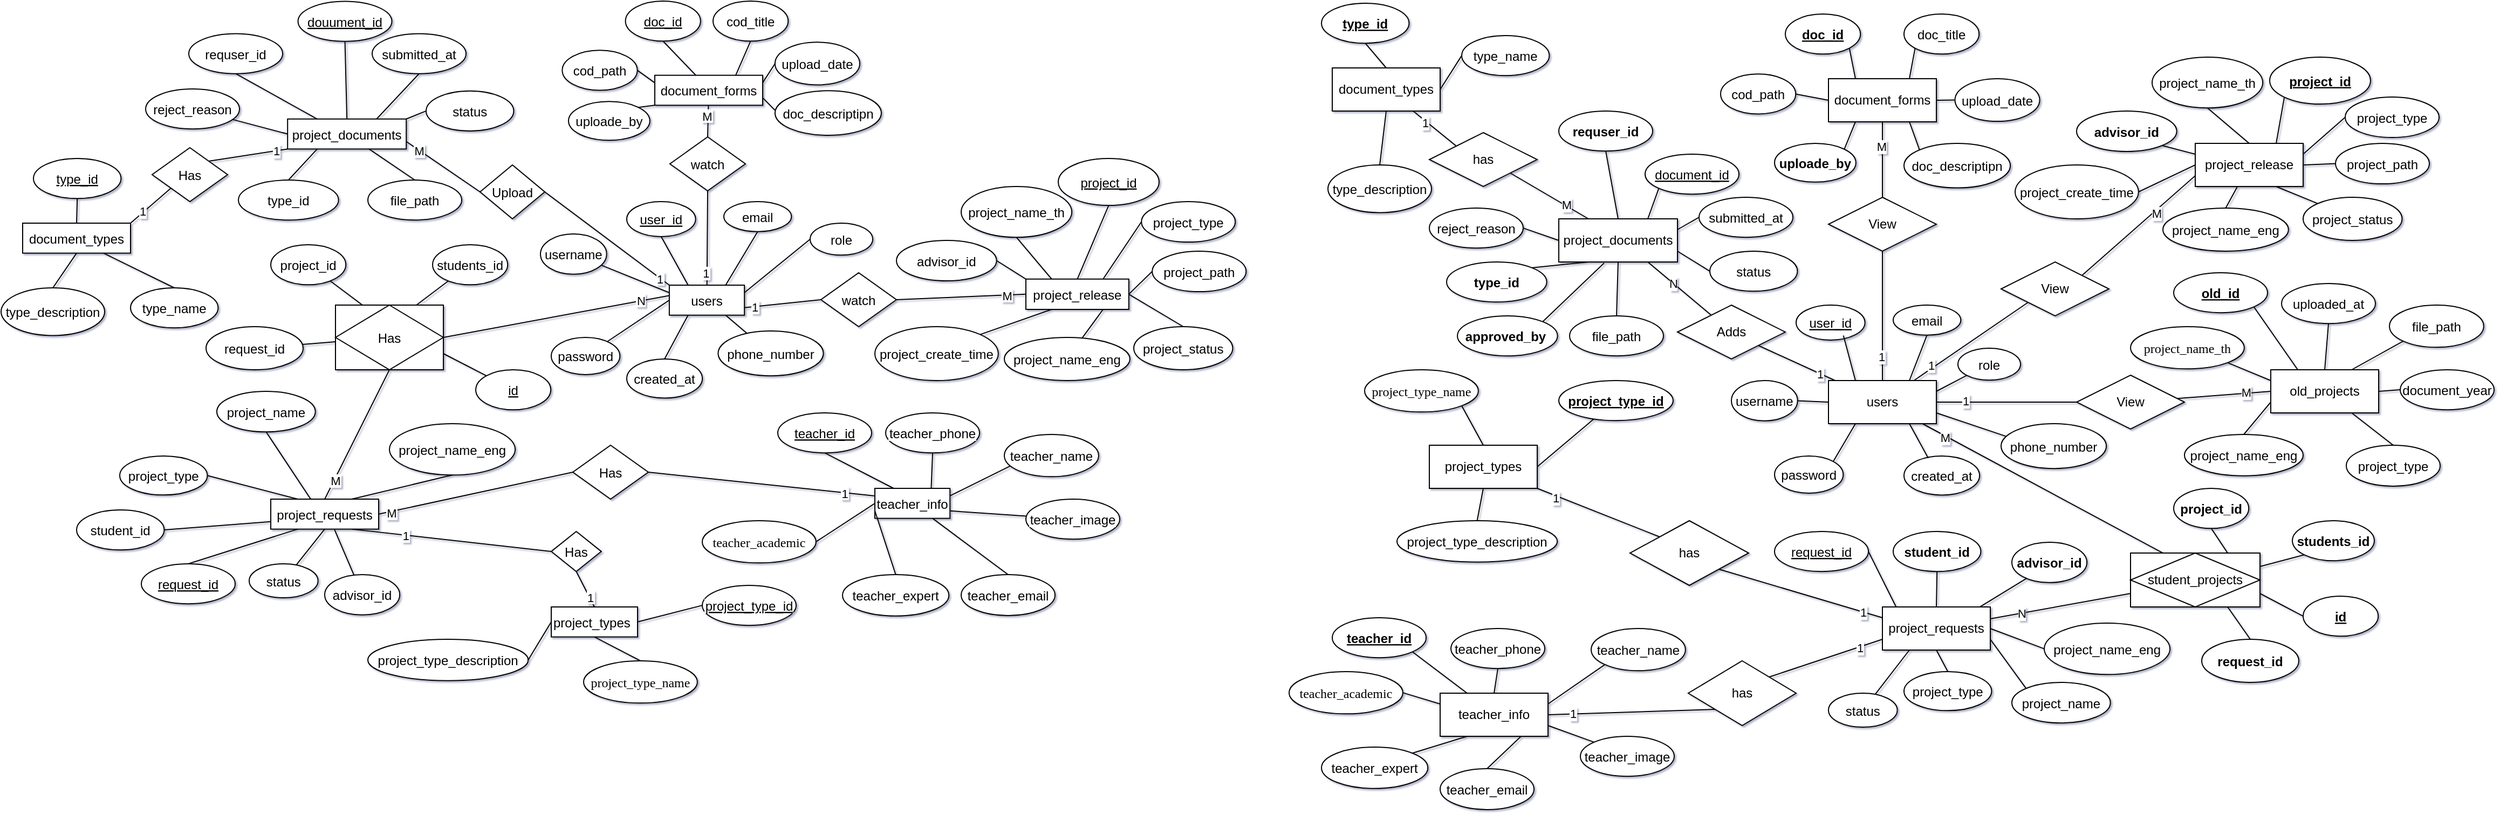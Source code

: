 <mxfile version="26.1.0">
  <diagram id="R2lEEEUBdFMjLlhIrx00" name="Page-1">
    <mxGraphModel dx="1426" dy="781" grid="1" gridSize="10" guides="0" tooltips="1" connect="1" arrows="1" fold="1" page="1" pageScale="1" pageWidth="1169" pageHeight="827" math="0" shadow="1" extFonts="Permanent Marker^https://fonts.googleapis.com/css?family=Permanent+Marker">
      <root>
        <mxCell id="0" />
        <mxCell id="1" parent="0" />
        <mxCell id="ESzOXi0CgvDct79OvY_y-161" value="" style="rounded=0;orthogonalLoop=1;jettySize=auto;exitX=1;exitY=0.5;exitDx=0;exitDy=0;endArrow=none;endFill=0;entryX=0.004;entryY=0.345;entryDx=0;entryDy=0;entryPerimeter=0;labelBackgroundColor=default;fontColor=default;textShadow=0;labelBorderColor=none;" parent="1" source="ubdBSHQZnD_88OrNLMQL-1" target="ESzOXi0CgvDct79OvY_y-35" edge="1">
          <mxGeometry relative="1" as="geometry">
            <mxPoint x="520" y="359" as="sourcePoint" />
            <mxPoint x="620" y="304" as="targetPoint" />
          </mxGeometry>
        </mxCell>
        <mxCell id="kQKOUKrjXKrlpkmoyMPY-5" value="N" style="edgeLabel;align=center;verticalAlign=middle;resizable=0;points=[];labelBackgroundColor=default;fontColor=default;textShadow=0;labelBorderColor=none;" parent="ESzOXi0CgvDct79OvY_y-161" vertex="1" connectable="0">
          <mxGeometry x="0.75" y="1" relative="1" as="geometry">
            <mxPoint as="offset" />
          </mxGeometry>
        </mxCell>
        <mxCell id="ESzOXi0CgvDct79OvY_y-166" value="" style="rounded=0;orthogonalLoop=1;jettySize=auto;exitX=0.5;exitY=1;exitDx=0;exitDy=0;endArrow=none;endFill=0;labelBackgroundColor=default;fontColor=default;textShadow=0;labelBorderColor=none;" parent="1" source="ESzOXi0CgvDct79OvY_y-149" target="ESzOXi0CgvDct79OvY_y-35" edge="1">
          <mxGeometry relative="1" as="geometry" />
        </mxCell>
        <mxCell id="ubdBSHQZnD_88OrNLMQL-10" value="1" style="edgeLabel;align=center;verticalAlign=middle;resizable=0;points=[];labelBackgroundColor=default;fontColor=default;textShadow=0;labelBorderColor=none;" parent="ESzOXi0CgvDct79OvY_y-166" vertex="1" connectable="0">
          <mxGeometry x="0.741" y="-1" relative="1" as="geometry">
            <mxPoint as="offset" />
          </mxGeometry>
        </mxCell>
        <mxCell id="ESzOXi0CgvDct79OvY_y-149" value="watch" style="rhombus;rounded=0;labelBackgroundColor=default;fontColor=default;textShadow=0;labelBorderColor=none;" parent="1" vertex="1">
          <mxGeometry x="630" y="154" width="70" height="50" as="geometry" />
        </mxCell>
        <mxCell id="ESzOXi0CgvDct79OvY_y-165" value="" style="rounded=0;orthogonalLoop=1;jettySize=auto;entryX=0.5;entryY=0;entryDx=0;entryDy=0;endArrow=none;endFill=0;labelBackgroundColor=default;fontColor=default;textShadow=0;labelBorderColor=none;" parent="1" source="ESzOXi0CgvDct79OvY_y-51" target="ESzOXi0CgvDct79OvY_y-149" edge="1">
          <mxGeometry relative="1" as="geometry" />
        </mxCell>
        <mxCell id="ubdBSHQZnD_88OrNLMQL-11" value="M" style="edgeLabel;align=center;verticalAlign=middle;resizable=0;points=[];labelBackgroundColor=default;fontColor=default;textShadow=0;labelBorderColor=none;" parent="ESzOXi0CgvDct79OvY_y-165" vertex="1" connectable="0">
          <mxGeometry x="-0.478" y="-1" relative="1" as="geometry">
            <mxPoint y="2" as="offset" />
          </mxGeometry>
        </mxCell>
        <mxCell id="ESzOXi0CgvDct79OvY_y-170" value="" style="rounded=0;orthogonalLoop=1;jettySize=auto;exitX=1;exitY=0.5;exitDx=0;exitDy=0;entryX=0;entryY=0;entryDx=0;entryDy=0;endArrow=none;endFill=0;labelBackgroundColor=default;fontColor=default;textShadow=0;labelBorderColor=none;" parent="1" source="ESzOXi0CgvDct79OvY_y-147" target="ESzOXi0CgvDct79OvY_y-35" edge="1">
          <mxGeometry relative="1" as="geometry" />
        </mxCell>
        <mxCell id="kQKOUKrjXKrlpkmoyMPY-3" value="1" style="edgeLabel;align=center;verticalAlign=middle;resizable=0;points=[];labelBackgroundColor=default;fontColor=default;textShadow=0;labelBorderColor=none;" parent="ESzOXi0CgvDct79OvY_y-170" vertex="1" connectable="0">
          <mxGeometry x="0.85" relative="1" as="geometry">
            <mxPoint as="offset" />
          </mxGeometry>
        </mxCell>
        <mxCell id="ubdBSHQZnD_88OrNLMQL-6" value="" style="rounded=0;orthogonalLoop=1;jettySize=auto;entryX=0.5;entryY=0;entryDx=0;entryDy=0;endArrow=none;endFill=0;labelBackgroundColor=default;fontColor=default;textShadow=0;labelBorderColor=none;exitX=0.5;exitY=1;exitDx=0;exitDy=0;" parent="1" source="ubdBSHQZnD_88OrNLMQL-1" target="ESzOXi0CgvDct79OvY_y-103" edge="1">
          <mxGeometry relative="1" as="geometry" />
        </mxCell>
        <mxCell id="ubdBSHQZnD_88OrNLMQL-8" value="M" style="edgeLabel;align=center;verticalAlign=middle;resizable=0;points=[];labelBackgroundColor=default;fontColor=default;textShadow=0;labelBorderColor=none;" parent="ubdBSHQZnD_88OrNLMQL-6" vertex="1" connectable="0">
          <mxGeometry x="0.698" y="1" relative="1" as="geometry">
            <mxPoint as="offset" />
          </mxGeometry>
        </mxCell>
        <mxCell id="ubdBSHQZnD_88OrNLMQL-1" value="Has" style="shape=associativeEntity;align=center;labelBackgroundColor=default;fontColor=default;textShadow=0;labelBorderColor=none;" parent="1" vertex="1">
          <mxGeometry x="320" y="310" width="100" height="60" as="geometry" />
        </mxCell>
        <mxCell id="ubdBSHQZnD_88OrNLMQL-3" value="" style="rounded=0;orthogonalLoop=1;jettySize=auto;entryX=0.25;entryY=0;entryDx=0;entryDy=0;endArrow=none;endFill=0;labelBackgroundColor=default;fontColor=default;textShadow=0;labelBorderColor=none;" parent="1" source="ESzOXi0CgvDct79OvY_y-120" target="ubdBSHQZnD_88OrNLMQL-1" edge="1">
          <mxGeometry relative="1" as="geometry" />
        </mxCell>
        <mxCell id="ESzOXi0CgvDct79OvY_y-120" value="project_id" style="ellipse;container=0;labelBackgroundColor=default;fontColor=default;textShadow=0;labelBorderColor=none;" parent="1" vertex="1">
          <mxGeometry x="260.003" y="254.004" width="69.613" height="37.1" as="geometry" />
        </mxCell>
        <mxCell id="ubdBSHQZnD_88OrNLMQL-5" value="" style="rounded=0;orthogonalLoop=1;jettySize=auto;endArrow=none;endFill=0;labelBackgroundColor=default;fontColor=default;textShadow=0;labelBorderColor=none;" parent="1" source="ubdBSHQZnD_88OrNLMQL-4" target="ubdBSHQZnD_88OrNLMQL-1" edge="1">
          <mxGeometry relative="1" as="geometry" />
        </mxCell>
        <mxCell id="ubdBSHQZnD_88OrNLMQL-4" value="request_id" style="ellipse;container=0;labelBackgroundColor=default;fontColor=default;textShadow=0;labelBorderColor=none;" parent="1" vertex="1">
          <mxGeometry x="200" y="330" width="90" height="40" as="geometry" />
        </mxCell>
        <mxCell id="ESzOXi0CgvDct79OvY_y-102" value="" style="rounded=0;orthogonalLoop=1;jettySize=auto;exitX=0.5;exitY=1;exitDx=0;exitDy=0;endArrow=none;endFill=0;labelBackgroundColor=default;fontColor=default;textShadow=0;labelBorderColor=none;" parent="1" source="ESzOXi0CgvDct79OvY_y-103" target="ESzOXi0CgvDct79OvY_y-110" edge="1">
          <mxGeometry relative="1" as="geometry" />
        </mxCell>
        <mxCell id="ubdBSHQZnD_88OrNLMQL-7" value="" style="rounded=0;orthogonalLoop=1;jettySize=auto;entryX=0;entryY=0.5;entryDx=0;entryDy=0;endArrow=none;endFill=0;labelBackgroundColor=default;fontColor=default;textShadow=0;labelBorderColor=none;exitX=0.75;exitY=1;exitDx=0;exitDy=0;" parent="1" source="ESzOXi0CgvDct79OvY_y-103" target="ESzOXi0CgvDct79OvY_y-174" edge="1">
          <mxGeometry relative="1" as="geometry" />
        </mxCell>
        <mxCell id="BMW-N31ml_Nr8-IVmxHA-24" value="1" style="edgeLabel;align=center;verticalAlign=middle;resizable=0;points=[];labelBackgroundColor=default;fontColor=default;textShadow=0;labelBorderColor=none;" parent="ubdBSHQZnD_88OrNLMQL-7" vertex="1" connectable="0">
          <mxGeometry x="-0.458" relative="1" as="geometry">
            <mxPoint as="offset" />
          </mxGeometry>
        </mxCell>
        <mxCell id="ESzOXi0CgvDct79OvY_y-103" value="project_requests" style="rounded=0;container=0;labelBackgroundColor=default;fontColor=default;textShadow=0;labelBorderColor=none;" parent="1" vertex="1">
          <mxGeometry x="260.001" y="489.997" width="100" height="27.82" as="geometry" />
        </mxCell>
        <mxCell id="ESzOXi0CgvDct79OvY_y-160" value="" style="rounded=0;orthogonalLoop=1;jettySize=auto;entryX=0.59;entryY=1.008;entryDx=0;entryDy=0;endArrow=none;endFill=0;labelBackgroundColor=default;fontColor=default;textShadow=0;labelBorderColor=none;strokeColor=default;entryPerimeter=0;" parent="1" source="ESzOXi0CgvDct79OvY_y-109" target="ESzOXi0CgvDct79OvY_y-103" edge="1">
          <mxGeometry relative="1" as="geometry" />
        </mxCell>
        <mxCell id="ESzOXi0CgvDct79OvY_y-109" value="advisor_id" style="ellipse;container=0;labelBackgroundColor=default;fontColor=default;textShadow=0;labelBorderColor=none;" parent="1" vertex="1">
          <mxGeometry x="310.001" y="559.997" width="69.56" height="37.39" as="geometry" />
        </mxCell>
        <mxCell id="ESzOXi0CgvDct79OvY_y-110" value="status" style="ellipse;container=0;labelBackgroundColor=default;fontColor=default;textShadow=0;labelBorderColor=none;" parent="1" vertex="1">
          <mxGeometry x="239.996" y="549.999" width="63.812" height="31.535" as="geometry" />
        </mxCell>
        <mxCell id="ESzOXi0CgvDct79OvY_y-111" value="" style="rounded=0;orthogonalLoop=1;jettySize=auto;exitX=1;exitY=0.5;exitDx=0;exitDy=0;entryX=0.25;entryY=0;entryDx=0;entryDy=0;endArrow=none;endFill=0;labelBackgroundColor=default;fontColor=default;textShadow=0;labelBorderColor=none;" parent="1" source="ESzOXi0CgvDct79OvY_y-112" target="ESzOXi0CgvDct79OvY_y-103" edge="1">
          <mxGeometry relative="1" as="geometry" />
        </mxCell>
        <mxCell id="ESzOXi0CgvDct79OvY_y-112" value="project_type" style="ellipse;container=0;labelBackgroundColor=default;fontColor=default;textShadow=0;labelBorderColor=none;" parent="1" vertex="1">
          <mxGeometry x="120.004" y="449.997" width="81.215" height="36.172" as="geometry" />
        </mxCell>
        <mxCell id="ESzOXi0CgvDct79OvY_y-113" value="" style="rounded=0;orthogonalLoop=1;jettySize=auto;exitX=1;exitY=0.5;exitDx=0;exitDy=0;entryX=0;entryY=0.75;entryDx=0;entryDy=0;endArrow=none;endFill=0;labelBackgroundColor=default;fontColor=default;textShadow=0;labelBorderColor=none;" parent="1" source="ESzOXi0CgvDct79OvY_y-114" target="ESzOXi0CgvDct79OvY_y-103" edge="1">
          <mxGeometry relative="1" as="geometry" />
        </mxCell>
        <mxCell id="ESzOXi0CgvDct79OvY_y-114" value="student_id" style="ellipse;container=0;labelBackgroundColor=default;fontColor=default;textShadow=0;labelBorderColor=none;" parent="1" vertex="1">
          <mxGeometry x="79.996" y="500.002" width="81.215" height="37.1" as="geometry" />
        </mxCell>
        <mxCell id="ESzOXi0CgvDct79OvY_y-115" value="" style="rounded=0;orthogonalLoop=1;jettySize=auto;exitX=0.5;exitY=0;exitDx=0;exitDy=0;endArrow=none;endFill=0;entryX=0.25;entryY=1;entryDx=0;entryDy=0;labelBackgroundColor=default;fontColor=default;textShadow=0;labelBorderColor=none;" parent="1" source="ESzOXi0CgvDct79OvY_y-116" target="ESzOXi0CgvDct79OvY_y-103" edge="1">
          <mxGeometry relative="1" as="geometry">
            <mxPoint x="325.193" y="536.747" as="targetPoint" />
          </mxGeometry>
        </mxCell>
        <mxCell id="ESzOXi0CgvDct79OvY_y-116" value="request_id" style="ellipse;container=0;fontStyle=4;labelBackgroundColor=default;fontColor=default;textShadow=0;labelBorderColor=none;" parent="1" vertex="1">
          <mxGeometry x="140.0" y="549.999" width="87.017" height="37.1" as="geometry" />
        </mxCell>
        <mxCell id="ESzOXi0CgvDct79OvY_y-105" value="project_name_eng" style="ellipse;container=0;labelBackgroundColor=default;fontColor=default;textShadow=0;labelBorderColor=none;" parent="1" vertex="1">
          <mxGeometry x="370.001" y="419.997" width="116.58" height="47.64" as="geometry" />
        </mxCell>
        <mxCell id="ESzOXi0CgvDct79OvY_y-104" value="" style="rounded=0;orthogonalLoop=1;jettySize=auto;exitX=0.5;exitY=1;exitDx=0;exitDy=0;entryX=0.75;entryY=0;entryDx=0;entryDy=0;endArrow=none;endFill=0;labelBackgroundColor=default;fontColor=default;textShadow=0;labelBorderColor=none;" parent="1" source="ESzOXi0CgvDct79OvY_y-105" target="ESzOXi0CgvDct79OvY_y-103" edge="1">
          <mxGeometry relative="1" as="geometry" />
        </mxCell>
        <mxCell id="ESzOXi0CgvDct79OvY_y-107" value="project_name" style="ellipse;container=0;labelBackgroundColor=default;fontColor=default;textShadow=0;labelBorderColor=none;" parent="1" vertex="1">
          <mxGeometry x="210.001" y="389.997" width="91.35" height="37.64" as="geometry" />
        </mxCell>
        <mxCell id="ESzOXi0CgvDct79OvY_y-106" value="" style="rounded=0;orthogonalLoop=1;jettySize=auto;exitX=0.5;exitY=1;exitDx=0;exitDy=0;entryX=0.37;entryY=0;entryDx=0;entryDy=0;endArrow=none;endFill=0;labelBackgroundColor=default;fontColor=default;textShadow=0;labelBorderColor=none;entryPerimeter=0;" parent="1" source="ESzOXi0CgvDct79OvY_y-107" target="ESzOXi0CgvDct79OvY_y-103" edge="1">
          <mxGeometry relative="1" as="geometry" />
        </mxCell>
        <mxCell id="BMW-N31ml_Nr8-IVmxHA-23" value="" style="rounded=0;orthogonalLoop=1;jettySize=auto;entryX=0.5;entryY=0;entryDx=0;entryDy=0;endArrow=none;startFill=0;labelBackgroundColor=default;fontColor=default;textShadow=0;labelBorderColor=none;exitX=0.5;exitY=1;exitDx=0;exitDy=0;" parent="1" source="ESzOXi0CgvDct79OvY_y-174" target="BMW-N31ml_Nr8-IVmxHA-9" edge="1">
          <mxGeometry relative="1" as="geometry">
            <mxPoint x="570" y="550" as="sourcePoint" />
          </mxGeometry>
        </mxCell>
        <mxCell id="BMW-N31ml_Nr8-IVmxHA-25" value="1" style="edgeLabel;align=center;verticalAlign=middle;resizable=0;points=[];labelBackgroundColor=default;fontColor=default;textShadow=0;labelBorderColor=none;" parent="BMW-N31ml_Nr8-IVmxHA-23" vertex="1" connectable="0">
          <mxGeometry x="0.471" y="1" relative="1" as="geometry">
            <mxPoint as="offset" />
          </mxGeometry>
        </mxCell>
        <mxCell id="ESzOXi0CgvDct79OvY_y-174" value="Has" style="rhombus;rounded=0;labelBackgroundColor=default;fontColor=default;textShadow=0;labelBorderColor=none;" parent="1" vertex="1">
          <mxGeometry x="519.997" y="520.004" width="46.409" height="37.1" as="geometry" />
        </mxCell>
        <mxCell id="ESzOXi0CgvDct79OvY_y-176" value="" style="rounded=0;orthogonalLoop=1;jettySize=auto;exitX=1;exitY=0.5;exitDx=0;exitDy=0;endArrow=none;endFill=0;entryX=0;entryY=0.5;entryDx=0;entryDy=0;labelBackgroundColor=default;fontColor=default;textShadow=0;labelBorderColor=none;" parent="1" source="ESzOXi0CgvDct79OvY_y-103" target="ubdBSHQZnD_88OrNLMQL-17" edge="1">
          <mxGeometry relative="1" as="geometry">
            <mxPoint x="670.201" y="534.004" as="sourcePoint" />
            <mxPoint x="630" y="614" as="targetPoint" />
          </mxGeometry>
        </mxCell>
        <mxCell id="ubdBSHQZnD_88OrNLMQL-16" value="M" style="edgeLabel;align=center;verticalAlign=middle;resizable=0;points=[];labelBackgroundColor=default;fontColor=default;textShadow=0;labelBorderColor=none;" parent="ESzOXi0CgvDct79OvY_y-176" vertex="1" connectable="0">
          <mxGeometry x="-0.867" y="-1" relative="1" as="geometry">
            <mxPoint as="offset" />
          </mxGeometry>
        </mxCell>
        <mxCell id="ubdBSHQZnD_88OrNLMQL-18" value="" style="rounded=0;orthogonalLoop=1;jettySize=auto;endArrow=none;endFill=0;entryX=0;entryY=0.25;entryDx=0;entryDy=0;labelBackgroundColor=default;fontColor=default;textShadow=0;labelBorderColor=none;exitX=1;exitY=0.5;exitDx=0;exitDy=0;" parent="1" source="ubdBSHQZnD_88OrNLMQL-17" target="ESzOXi0CgvDct79OvY_y-2" edge="1">
          <mxGeometry relative="1" as="geometry">
            <mxPoint x="881.66" y="610" as="targetPoint" />
            <mxPoint x="749.995" y="566.668" as="sourcePoint" />
          </mxGeometry>
        </mxCell>
        <mxCell id="BMW-N31ml_Nr8-IVmxHA-1" value="1" style="edgeLabel;align=center;verticalAlign=middle;resizable=0;points=[];labelBackgroundColor=default;fontColor=default;textShadow=0;labelBorderColor=none;" parent="ubdBSHQZnD_88OrNLMQL-18" vertex="1" connectable="0">
          <mxGeometry x="0.735" relative="1" as="geometry">
            <mxPoint as="offset" />
          </mxGeometry>
        </mxCell>
        <mxCell id="ubdBSHQZnD_88OrNLMQL-17" value="Has" style="rhombus;rounded=0;labelBackgroundColor=default;fontColor=default;textShadow=0;labelBorderColor=none;" parent="1" vertex="1">
          <mxGeometry x="540" y="440" width="70" height="50" as="geometry" />
        </mxCell>
        <mxCell id="BMW-N31ml_Nr8-IVmxHA-4" value="" style="rounded=0;orthogonalLoop=1;jettySize=auto;entryX=0.75;entryY=0;entryDx=0;entryDy=0;endArrow=none;startFill=0;labelBackgroundColor=default;fontColor=default;textShadow=0;labelBorderColor=none;" parent="1" source="BMW-N31ml_Nr8-IVmxHA-2" target="ubdBSHQZnD_88OrNLMQL-1" edge="1">
          <mxGeometry relative="1" as="geometry" />
        </mxCell>
        <mxCell id="BMW-N31ml_Nr8-IVmxHA-2" value="students_id" style="ellipse;container=0;labelBackgroundColor=default;fontColor=default;textShadow=0;labelBorderColor=none;" parent="1" vertex="1">
          <mxGeometry x="410.003" y="254.004" width="69.613" height="37.1" as="geometry" />
        </mxCell>
        <mxCell id="BMW-N31ml_Nr8-IVmxHA-5" value="" style="rounded=0;orthogonalLoop=1;jettySize=auto;entryX=1;entryY=0.75;entryDx=0;entryDy=0;endArrow=none;startFill=0;labelBackgroundColor=default;fontColor=default;textShadow=0;labelBorderColor=none;" parent="1" source="BMW-N31ml_Nr8-IVmxHA-3" target="ubdBSHQZnD_88OrNLMQL-1" edge="1">
          <mxGeometry relative="1" as="geometry" />
        </mxCell>
        <mxCell id="BMW-N31ml_Nr8-IVmxHA-3" value="id" style="ellipse;container=0;fontStyle=4;labelBackgroundColor=default;fontColor=default;textShadow=0;labelBorderColor=none;" parent="1" vertex="1">
          <mxGeometry x="450.003" y="370.004" width="69.613" height="37.1" as="geometry" />
        </mxCell>
        <mxCell id="BMW-N31ml_Nr8-IVmxHA-9" value="project_types" style="rounded=0;align=left;labelBackgroundColor=default;fontColor=default;textShadow=0;labelBorderColor=none;" parent="1" vertex="1">
          <mxGeometry x="520" y="590" width="80" height="27.82" as="geometry" />
        </mxCell>
        <mxCell id="BMW-N31ml_Nr8-IVmxHA-15" value="" style="rounded=0;orthogonalLoop=1;jettySize=auto;exitX=0.5;exitY=0;exitDx=0;exitDy=0;entryX=0.5;entryY=1;entryDx=0;entryDy=0;endArrow=none;endFill=0;labelBackgroundColor=default;fontColor=default;textShadow=0;labelBorderColor=none;" parent="1" source="BMW-N31ml_Nr8-IVmxHA-16" target="BMW-N31ml_Nr8-IVmxHA-9" edge="1">
          <mxGeometry relative="1" as="geometry" />
        </mxCell>
        <mxCell id="BMW-N31ml_Nr8-IVmxHA-16" value="project_type_name" style="ellipse;fontFamily=Sarabun;fontSource=https%3A%2F%2Ffonts.googleapis.com%2Fcss%3Ffamily%3DSarabun;labelBackgroundColor=default;fontColor=default;textShadow=0;labelBorderColor=none;" parent="1" vertex="1">
          <mxGeometry x="550.003" y="639.999" width="105.42" height="39.15" as="geometry" />
        </mxCell>
        <mxCell id="BMW-N31ml_Nr8-IVmxHA-17" value="" style="rounded=0;orthogonalLoop=1;jettySize=auto;entryX=1;entryY=0.5;entryDx=0;entryDy=0;endArrow=none;endFill=0;exitX=0;exitY=0.5;exitDx=0;exitDy=0;labelBackgroundColor=default;fontColor=default;textShadow=0;labelBorderColor=none;" parent="1" source="BMW-N31ml_Nr8-IVmxHA-18" target="BMW-N31ml_Nr8-IVmxHA-9" edge="1">
          <mxGeometry relative="1" as="geometry">
            <mxPoint x="725.38" y="531" as="sourcePoint" />
          </mxGeometry>
        </mxCell>
        <mxCell id="BMW-N31ml_Nr8-IVmxHA-19" value="project_type_description" style="ellipse;labelBackgroundColor=default;fontColor=default;textShadow=0;labelBorderColor=none;" parent="1" vertex="1">
          <mxGeometry x="350" y="620" width="148.62" height="38.4" as="geometry" />
        </mxCell>
        <mxCell id="BMW-N31ml_Nr8-IVmxHA-20" value="" style="rounded=0;orthogonalLoop=1;jettySize=auto;exitX=1;exitY=0.5;exitDx=0;exitDy=0;entryX=0;entryY=0.5;entryDx=0;entryDy=0;endArrow=none;endFill=0;labelBackgroundColor=default;fontColor=default;textShadow=0;labelBorderColor=none;" parent="1" source="BMW-N31ml_Nr8-IVmxHA-19" target="BMW-N31ml_Nr8-IVmxHA-9" edge="1">
          <mxGeometry relative="1" as="geometry">
            <mxPoint x="510.0" y="603.2" as="sourcePoint" />
          </mxGeometry>
        </mxCell>
        <mxCell id="ESzOXi0CgvDct79OvY_y-16" value="teacher_email" style="ellipse;labelBackgroundColor=default;fontColor=default;textShadow=0;labelBorderColor=none;" parent="1" vertex="1">
          <mxGeometry x="900" y="560" width="87.02" height="37.95" as="geometry" />
        </mxCell>
        <mxCell id="ESzOXi0CgvDct79OvY_y-190" value="" style="rounded=0;orthogonalLoop=1;jettySize=auto;exitX=0.5;exitY=0;exitDx=0;exitDy=0;endArrow=none;endFill=0;labelBackgroundColor=default;fontColor=default;textShadow=0;labelBorderColor=none;" parent="1" source="ESzOXi0CgvDct79OvY_y-16" target="ESzOXi0CgvDct79OvY_y-2" edge="1">
          <mxGeometry relative="1" as="geometry" />
        </mxCell>
        <mxCell id="BMW-N31ml_Nr8-IVmxHA-18" value="project_type_id" style="ellipse;fontStyle=4;labelBackgroundColor=default;fontColor=default;textShadow=0;labelBorderColor=none;" parent="1" vertex="1">
          <mxGeometry x="660.0" y="570.002" width="87.017" height="37.1" as="geometry" />
        </mxCell>
        <mxCell id="ESzOXi0CgvDct79OvY_y-11" value="type_description" style="ellipse;labelBackgroundColor=default;fontColor=default;textShadow=0;labelBorderColor=none;" parent="1" vertex="1">
          <mxGeometry x="9.998" y="294.004" width="96.02" height="44.23" as="geometry" />
        </mxCell>
        <mxCell id="ESzOXi0CgvDct79OvY_y-15" value="" style="rounded=0;orthogonalLoop=1;jettySize=auto;exitX=0.5;exitY=0;exitDx=0;exitDy=0;entryX=0.5;entryY=1;entryDx=0;entryDy=0;endArrow=none;endFill=0;labelBackgroundColor=default;fontColor=default;textShadow=0;labelBorderColor=none;" parent="1" source="ESzOXi0CgvDct79OvY_y-11" target="ESzOXi0CgvDct79OvY_y-1" edge="1">
          <mxGeometry relative="1" as="geometry" />
        </mxCell>
        <mxCell id="ESzOXi0CgvDct79OvY_y-29" value="" style="rounded=0;orthogonalLoop=1;jettySize=auto;exitX=0.5;exitY=0;exitDx=0;exitDy=0;entryX=0.75;entryY=1;entryDx=0;entryDy=0;endArrow=none;endFill=0;labelBackgroundColor=default;fontColor=default;textShadow=0;labelBorderColor=none;" parent="1" source="ESzOXi0CgvDct79OvY_y-10" target="ESzOXi0CgvDct79OvY_y-1" edge="1">
          <mxGeometry relative="1" as="geometry" />
        </mxCell>
        <mxCell id="ESzOXi0CgvDct79OvY_y-10" value="type_name" style="ellipse;labelBackgroundColor=default;fontColor=default;textShadow=0;labelBorderColor=none;" parent="1" vertex="1">
          <mxGeometry x="130.003" y="294.002" width="81.215" height="37.1" as="geometry" />
        </mxCell>
        <mxCell id="BMW-N31ml_Nr8-IVmxHA-27" style="rounded=0;orthogonalLoop=1;jettySize=auto;html=1;exitX=1;exitY=0;exitDx=0;exitDy=0;entryX=0;entryY=1;entryDx=0;entryDy=0;endArrow=none;startFill=0;textShadow=0;" parent="1" source="ESzOXi0CgvDct79OvY_y-1" target="ESzOXi0CgvDct79OvY_y-177" edge="1">
          <mxGeometry relative="1" as="geometry" />
        </mxCell>
        <mxCell id="BMW-N31ml_Nr8-IVmxHA-31" value="1" style="edgeLabel;html=1;align=center;verticalAlign=middle;resizable=0;points=[];textShadow=0;" parent="BMW-N31ml_Nr8-IVmxHA-27" vertex="1" connectable="0">
          <mxGeometry x="-0.384" y="1" relative="1" as="geometry">
            <mxPoint as="offset" />
          </mxGeometry>
        </mxCell>
        <mxCell id="ESzOXi0CgvDct79OvY_y-1" value="document_types" style="rounded=0;labelBackgroundColor=default;fontColor=default;textShadow=0;labelBorderColor=none;" parent="1" vertex="1">
          <mxGeometry x="29.997" y="233.997" width="100" height="27.82" as="geometry" />
        </mxCell>
        <mxCell id="ESzOXi0CgvDct79OvY_y-9" value="type_id" style="ellipse;fontStyle=4;labelBackgroundColor=default;fontColor=default;textShadow=0;labelBorderColor=none;" parent="1" vertex="1">
          <mxGeometry x="39.997" y="173.997" width="81.215" height="37.1" as="geometry" />
        </mxCell>
        <mxCell id="ESzOXi0CgvDct79OvY_y-30" value="" style="rounded=0;orthogonalLoop=1;jettySize=auto;exitX=0.5;exitY=1;exitDx=0;exitDy=0;entryX=0.5;entryY=0;entryDx=0;entryDy=0;endArrow=none;endFill=0;labelBackgroundColor=default;fontColor=default;textShadow=0;labelBorderColor=none;" parent="1" source="ESzOXi0CgvDct79OvY_y-9" target="ESzOXi0CgvDct79OvY_y-1" edge="1">
          <mxGeometry relative="1" as="geometry" />
        </mxCell>
        <mxCell id="BMW-N31ml_Nr8-IVmxHA-34" style="rounded=0;orthogonalLoop=1;jettySize=auto;html=1;exitX=1;exitY=0.5;exitDx=0;exitDy=0;entryX=0;entryY=0.5;entryDx=0;entryDy=0;endArrow=none;startFill=0;textShadow=0;" parent="1" source="ESzOXi0CgvDct79OvY_y-87" target="BMW-N31ml_Nr8-IVmxHA-32" edge="1">
          <mxGeometry relative="1" as="geometry" />
        </mxCell>
        <mxCell id="ESzOXi0CgvDct79OvY_y-87" value="project_release" style="rounded=0;labelBackgroundColor=default;fontColor=default;textShadow=0;labelBorderColor=none;" parent="1" vertex="1">
          <mxGeometry x="960.002" y="285.865" width="95.411" height="28.135" as="geometry" />
        </mxCell>
        <mxCell id="ESzOXi0CgvDct79OvY_y-88" value="" style="rounded=0;orthogonalLoop=1;jettySize=auto;exitX=0;exitY=0.5;exitDx=0;exitDy=0;entryX=0.75;entryY=0;entryDx=0;entryDy=0;endArrow=none;endFill=0;labelBackgroundColor=default;fontColor=default;textShadow=0;labelBorderColor=none;" parent="1" source="ESzOXi0CgvDct79OvY_y-89" target="ESzOXi0CgvDct79OvY_y-87" edge="1">
          <mxGeometry relative="1" as="geometry" />
        </mxCell>
        <mxCell id="ESzOXi0CgvDct79OvY_y-89" value="project_type" style="ellipse;labelBackgroundColor=default;fontColor=default;textShadow=0;labelBorderColor=none;" parent="1" vertex="1">
          <mxGeometry x="1067.109" y="214.0" width="87.018" height="37.52" as="geometry" />
        </mxCell>
        <mxCell id="ESzOXi0CgvDct79OvY_y-90" value="" style="rounded=0;orthogonalLoop=1;jettySize=auto;exitX=0.5;exitY=1;exitDx=0;exitDy=0;entryX=0.25;entryY=0;entryDx=0;entryDy=0;endArrow=none;endFill=0;labelBackgroundColor=default;fontColor=default;textShadow=0;labelBorderColor=none;" parent="1" source="ESzOXi0CgvDct79OvY_y-91" target="ESzOXi0CgvDct79OvY_y-87" edge="1">
          <mxGeometry relative="1" as="geometry" />
        </mxCell>
        <mxCell id="ESzOXi0CgvDct79OvY_y-91" value="project_name_th" style="ellipse;labelBackgroundColor=default;fontColor=default;textShadow=0;labelBorderColor=none;" parent="1" vertex="1">
          <mxGeometry x="900" y="200.0" width="102.57" height="47.17" as="geometry" />
        </mxCell>
        <mxCell id="ESzOXi0CgvDct79OvY_y-92" value="" style="rounded=0;orthogonalLoop=1;jettySize=auto;exitX=0.5;exitY=0;exitDx=0;exitDy=0;entryX=1;entryY=0.5;entryDx=0;entryDy=0;endArrow=none;endFill=0;labelBackgroundColor=default;fontColor=default;textShadow=0;labelBorderColor=none;" parent="1" source="ESzOXi0CgvDct79OvY_y-93" target="ESzOXi0CgvDct79OvY_y-87" edge="1">
          <mxGeometry relative="1" as="geometry" />
        </mxCell>
        <mxCell id="ESzOXi0CgvDct79OvY_y-93" value="project_status" style="ellipse;labelBackgroundColor=default;fontColor=default;textShadow=0;labelBorderColor=none;" parent="1" vertex="1">
          <mxGeometry x="1060" y="330" width="91.73" height="40" as="geometry" />
        </mxCell>
        <mxCell id="ESzOXi0CgvDct79OvY_y-95" value="" style="rounded=0;orthogonalLoop=1;jettySize=auto;exitX=1;exitY=0.5;exitDx=0;exitDy=0;entryX=0;entryY=0;entryDx=0;entryDy=0;endArrow=none;endFill=0;labelBackgroundColor=default;fontColor=default;textShadow=0;labelBorderColor=none;" parent="1" source="ESzOXi0CgvDct79OvY_y-96" target="ESzOXi0CgvDct79OvY_y-87" edge="1">
          <mxGeometry relative="1" as="geometry" />
        </mxCell>
        <mxCell id="ESzOXi0CgvDct79OvY_y-99" value="" style="rounded=0;orthogonalLoop=1;jettySize=auto;exitX=0.5;exitY=1;exitDx=0;exitDy=0;entryX=0.5;entryY=0;entryDx=0;entryDy=0;endArrow=none;endFill=0;labelBackgroundColor=default;fontColor=default;textShadow=0;labelBorderColor=none;" parent="1" source="ESzOXi0CgvDct79OvY_y-100" target="ESzOXi0CgvDct79OvY_y-87" edge="1">
          <mxGeometry relative="1" as="geometry" />
        </mxCell>
        <mxCell id="ESzOXi0CgvDct79OvY_y-100" value="project_id" style="ellipse;fontStyle=4;labelBackgroundColor=default;fontColor=default;textShadow=0;labelBorderColor=none;" parent="1" vertex="1">
          <mxGeometry x="990" y="174" width="93.48" height="43.52" as="geometry" />
        </mxCell>
        <mxCell id="ESzOXi0CgvDct79OvY_y-171" value="" style="rounded=0;orthogonalLoop=1;jettySize=auto;exitX=0;exitY=0.5;exitDx=0;exitDy=0;entryX=1;entryY=0.5;entryDx=0;entryDy=0;endArrow=none;endFill=0;labelBackgroundColor=default;fontColor=default;textShadow=0;labelBorderColor=none;" parent="1" source="ESzOXi0CgvDct79OvY_y-87" target="ESzOXi0CgvDct79OvY_y-155" edge="1">
          <mxGeometry relative="1" as="geometry">
            <mxPoint x="830" y="329" as="targetPoint" />
          </mxGeometry>
        </mxCell>
        <mxCell id="ubdBSHQZnD_88OrNLMQL-13" value="M" style="edgeLabel;align=center;verticalAlign=middle;resizable=0;points=[];labelBackgroundColor=default;fontColor=default;textShadow=0;labelBorderColor=none;" parent="ESzOXi0CgvDct79OvY_y-171" vertex="1" connectable="0">
          <mxGeometry x="-0.705" relative="1" as="geometry">
            <mxPoint as="offset" />
          </mxGeometry>
        </mxCell>
        <mxCell id="ESzOXi0CgvDct79OvY_y-94" value="project_name_eng" style="ellipse;labelBackgroundColor=default;fontColor=default;textShadow=0;labelBorderColor=none;" parent="1" vertex="1">
          <mxGeometry x="940" y="340" width="116.42" height="40" as="geometry" />
        </mxCell>
        <mxCell id="ESzOXi0CgvDct79OvY_y-86" value="" style="rounded=0;orthogonalLoop=1;jettySize=auto;exitX=0.75;exitY=1;exitDx=0;exitDy=0;endArrow=none;endFill=0;labelBackgroundColor=default;fontColor=default;textShadow=0;labelBorderColor=none;" parent="1" source="ESzOXi0CgvDct79OvY_y-87" target="ESzOXi0CgvDct79OvY_y-94" edge="1">
          <mxGeometry relative="1" as="geometry" />
        </mxCell>
        <mxCell id="ESzOXi0CgvDct79OvY_y-97" value="" style="rounded=0;orthogonalLoop=1;jettySize=auto;exitX=1;exitY=0;exitDx=0;exitDy=0;entryX=0.25;entryY=1;entryDx=0;entryDy=0;endArrow=none;endFill=0;labelBackgroundColor=default;fontColor=default;textShadow=0;labelBorderColor=none;" parent="1" source="ESzOXi0CgvDct79OvY_y-98" target="ESzOXi0CgvDct79OvY_y-87" edge="1">
          <mxGeometry relative="1" as="geometry" />
        </mxCell>
        <mxCell id="BMW-N31ml_Nr8-IVmxHA-32" value="project_path" style="ellipse;labelBackgroundColor=default;fontColor=default;textShadow=0;labelBorderColor=none;" parent="1" vertex="1">
          <mxGeometry x="1077.109" y="260.0" width="87.018" height="37.52" as="geometry" />
        </mxCell>
        <mxCell id="ESzOXi0CgvDct79OvY_y-27" value="" style="rounded=0;orthogonalLoop=1;jettySize=auto;exitX=1;exitY=0.75;exitDx=0;exitDy=0;endArrow=none;endFill=0;labelBackgroundColor=default;fontColor=default;textShadow=0;labelBorderColor=none;" parent="1" source="ESzOXi0CgvDct79OvY_y-2" target="ESzOXi0CgvDct79OvY_y-18" edge="1">
          <mxGeometry relative="1" as="geometry" />
        </mxCell>
        <mxCell id="ESzOXi0CgvDct79OvY_y-2" value="teacher_info" style="rounded=0;labelBackgroundColor=default;fontColor=default;textShadow=0;labelBorderColor=none;" parent="1" vertex="1">
          <mxGeometry x="820.004" y="480.004" width="69.613" height="27.825" as="geometry" />
        </mxCell>
        <mxCell id="ESzOXi0CgvDct79OvY_y-31" value="" style="rounded=0;orthogonalLoop=1;jettySize=auto;exitX=0.5;exitY=1;exitDx=0;exitDy=0;entryX=0.75;entryY=0;entryDx=0;entryDy=0;endArrow=none;endFill=0;labelBackgroundColor=default;fontColor=default;textShadow=0;labelBorderColor=none;" parent="1" source="ESzOXi0CgvDct79OvY_y-12" target="ESzOXi0CgvDct79OvY_y-2" edge="1">
          <mxGeometry relative="1" as="geometry" />
        </mxCell>
        <mxCell id="ESzOXi0CgvDct79OvY_y-12" value="teacher_phone" style="ellipse;labelBackgroundColor=default;fontColor=default;textShadow=0;labelBorderColor=none;" parent="1" vertex="1">
          <mxGeometry x="830.004" y="409.997" width="87.017" height="37.1" as="geometry" />
        </mxCell>
        <mxCell id="ESzOXi0CgvDct79OvY_y-25" value="" style="rounded=0;orthogonalLoop=1;jettySize=auto;exitX=0.082;exitY=0.726;exitDx=0;exitDy=0;entryX=1;entryY=0.25;entryDx=0;entryDy=0;endArrow=none;endFill=0;exitPerimeter=0;labelBackgroundColor=default;fontColor=default;textShadow=0;labelBorderColor=none;" parent="1" source="ESzOXi0CgvDct79OvY_y-17" target="ESzOXi0CgvDct79OvY_y-2" edge="1">
          <mxGeometry relative="1" as="geometry" />
        </mxCell>
        <mxCell id="ESzOXi0CgvDct79OvY_y-17" value="teacher_name" style="ellipse;labelBackgroundColor=default;fontColor=default;textShadow=0;labelBorderColor=none;" parent="1" vertex="1">
          <mxGeometry x="940.003" y="429.999" width="87.41" height="39.15" as="geometry" />
        </mxCell>
        <mxCell id="ESzOXi0CgvDct79OvY_y-18" value="teacher_image" style="ellipse;labelBackgroundColor=default;fontColor=default;textShadow=0;labelBorderColor=none;" parent="1" vertex="1">
          <mxGeometry x="959.998" y="489.996" width="87.017" height="37.1" as="geometry" />
        </mxCell>
        <mxCell id="ESzOXi0CgvDct79OvY_y-23" value="" style="rounded=0;orthogonalLoop=1;jettySize=auto;exitX=1;exitY=0.5;exitDx=0;exitDy=0;entryX=0;entryY=0.5;entryDx=0;entryDy=0;endArrow=none;endFill=0;labelBackgroundColor=default;fontColor=default;textShadow=0;labelBorderColor=none;" parent="1" source="ESzOXi0CgvDct79OvY_y-19" target="ESzOXi0CgvDct79OvY_y-2" edge="1">
          <mxGeometry relative="1" as="geometry" />
        </mxCell>
        <mxCell id="ESzOXi0CgvDct79OvY_y-19" value="teacher_academic" style="ellipse;fontFamily=Sarabun;fontSource=https%3A%2F%2Ffonts.googleapis.com%2Fcss%3Ffamily%3DSarabun;labelBackgroundColor=default;fontColor=default;textShadow=0;labelBorderColor=none;" parent="1" vertex="1">
          <mxGeometry x="660.003" y="509.999" width="105.42" height="39.15" as="geometry" />
        </mxCell>
        <mxCell id="ESzOXi0CgvDct79OvY_y-28" value="" style="rounded=0;orthogonalLoop=1;jettySize=auto;exitX=0.5;exitY=1;exitDx=0;exitDy=0;entryX=0.25;entryY=0;entryDx=0;entryDy=0;endArrow=none;endFill=0;labelBackgroundColor=default;fontColor=default;textShadow=0;labelBorderColor=none;" parent="1" source="ESzOXi0CgvDct79OvY_y-21" target="ESzOXi0CgvDct79OvY_y-2" edge="1">
          <mxGeometry relative="1" as="geometry" />
        </mxCell>
        <mxCell id="ESzOXi0CgvDct79OvY_y-21" value="teacher_id" style="ellipse;fontStyle=4;labelBackgroundColor=default;fontColor=default;textShadow=0;labelBorderColor=none;" parent="1" vertex="1">
          <mxGeometry x="730.0" y="410.002" width="87.017" height="37.1" as="geometry" />
        </mxCell>
        <mxCell id="ESzOXi0CgvDct79OvY_y-20" value="teacher_expert" style="ellipse;labelBackgroundColor=default;fontColor=default;textShadow=0;labelBorderColor=none;" parent="1" vertex="1">
          <mxGeometry x="790.003" y="559.999" width="98.62" height="38.4" as="geometry" />
        </mxCell>
        <mxCell id="ESzOXi0CgvDct79OvY_y-26" value="" style="rounded=0;orthogonalLoop=1;jettySize=auto;exitX=0.5;exitY=0;exitDx=0;exitDy=0;entryX=0;entryY=0.75;entryDx=0;entryDy=0;endArrow=none;endFill=0;labelBackgroundColor=default;fontColor=default;textShadow=0;labelBorderColor=none;" parent="1" source="ESzOXi0CgvDct79OvY_y-20" target="ESzOXi0CgvDct79OvY_y-2" edge="1">
          <mxGeometry relative="1" as="geometry" />
        </mxCell>
        <mxCell id="ESzOXi0CgvDct79OvY_y-34" value="" style="rounded=0;orthogonalLoop=1;jettySize=auto;exitX=0.75;exitY=1;exitDx=0;exitDy=0;endArrow=none;endFill=0;labelBackgroundColor=default;fontColor=default;textShadow=0;labelBorderColor=none;" parent="1" source="ESzOXi0CgvDct79OvY_y-35" target="ESzOXi0CgvDct79OvY_y-42" edge="1">
          <mxGeometry relative="1" as="geometry" />
        </mxCell>
        <mxCell id="ESzOXi0CgvDct79OvY_y-35" value="users" style="rounded=0;labelBackgroundColor=default;fontColor=default;textShadow=0;labelBorderColor=none;" parent="1" vertex="1">
          <mxGeometry x="629.448" y="291.524" width="69.613" height="27.825" as="geometry" />
        </mxCell>
        <mxCell id="ESzOXi0CgvDct79OvY_y-36" value="" style="rounded=0;orthogonalLoop=1;jettySize=auto;exitX=0.5;exitY=1;exitDx=0;exitDy=0;entryX=0.75;entryY=0;entryDx=0;entryDy=0;endArrow=none;endFill=0;labelBackgroundColor=default;fontColor=default;textShadow=0;labelBorderColor=none;" parent="1" source="ESzOXi0CgvDct79OvY_y-37" target="ESzOXi0CgvDct79OvY_y-35" edge="1">
          <mxGeometry relative="1" as="geometry" />
        </mxCell>
        <mxCell id="ESzOXi0CgvDct79OvY_y-37" value="email" style="ellipse;labelBackgroundColor=default;fontColor=default;textShadow=0;labelBorderColor=none;" parent="1" vertex="1">
          <mxGeometry x="679.998" y="214.0" width="62.652" height="27.825" as="geometry" />
        </mxCell>
        <mxCell id="ESzOXi0CgvDct79OvY_y-40" value="" style="rounded=0;orthogonalLoop=1;jettySize=auto;exitX=0;exitY=0.5;exitDx=0;exitDy=0;entryX=1;entryY=0.25;entryDx=0;entryDy=0;endArrow=none;endFill=0;labelBackgroundColor=default;fontColor=default;textShadow=0;labelBorderColor=none;" parent="1" source="ESzOXi0CgvDct79OvY_y-41" target="ESzOXi0CgvDct79OvY_y-35" edge="1">
          <mxGeometry relative="1" as="geometry" />
        </mxCell>
        <mxCell id="ESzOXi0CgvDct79OvY_y-41" value="role" style="ellipse;labelBackgroundColor=default;fontColor=default;textShadow=0;labelBorderColor=none;" parent="1" vertex="1">
          <mxGeometry x="760.0" y="233.997" width="58.011" height="29.68" as="geometry" />
        </mxCell>
        <mxCell id="ESzOXi0CgvDct79OvY_y-42" value="phone_number" style="ellipse;labelBackgroundColor=default;fontColor=default;textShadow=0;labelBorderColor=none;" parent="1" vertex="1">
          <mxGeometry x="674.695" y="333.997" width="97.57" height="41.6" as="geometry" />
        </mxCell>
        <mxCell id="ESzOXi0CgvDct79OvY_y-168" value="" style="rounded=0;orthogonalLoop=1;jettySize=auto;entryX=0;entryY=0.5;entryDx=0;entryDy=0;endArrow=none;endFill=0;labelBackgroundColor=default;fontColor=default;textShadow=0;labelBorderColor=none;" parent="1" source="ESzOXi0CgvDct79OvY_y-44" target="ESzOXi0CgvDct79OvY_y-35" edge="1">
          <mxGeometry relative="1" as="geometry" />
        </mxCell>
        <mxCell id="ESzOXi0CgvDct79OvY_y-44" value="password" style="ellipse;labelBackgroundColor=default;fontColor=default;textShadow=0;labelBorderColor=none;" parent="1" vertex="1">
          <mxGeometry x="519.995" y="339.997" width="63.67" height="34.49" as="geometry" />
        </mxCell>
        <mxCell id="ESzOXi0CgvDct79OvY_y-46" value="created_at" style="ellipse;labelBackgroundColor=default;fontColor=default;textShadow=0;labelBorderColor=none;" parent="1" vertex="1">
          <mxGeometry x="589.995" y="359.997" width="70.08" height="36.24" as="geometry" />
        </mxCell>
        <mxCell id="ESzOXi0CgvDct79OvY_y-45" value="" style="rounded=0;orthogonalLoop=1;jettySize=auto;exitX=0.5;exitY=0;exitDx=0;exitDy=0;entryX=0.25;entryY=1;entryDx=0;entryDy=0;endArrow=none;endFill=0;labelBackgroundColor=default;fontColor=default;textShadow=0;labelBorderColor=none;" parent="1" source="ESzOXi0CgvDct79OvY_y-46" target="ESzOXi0CgvDct79OvY_y-35" edge="1">
          <mxGeometry relative="1" as="geometry" />
        </mxCell>
        <mxCell id="ESzOXi0CgvDct79OvY_y-163" value="" style="rounded=0;orthogonalLoop=1;jettySize=auto;exitX=0.5;exitY=1;exitDx=0;exitDy=0;entryX=0.25;entryY=0;entryDx=0;entryDy=0;endArrow=none;endFill=0;labelBackgroundColor=default;fontColor=default;textShadow=0;labelBorderColor=none;" parent="1" source="ESzOXi0CgvDct79OvY_y-48" target="ESzOXi0CgvDct79OvY_y-35" edge="1">
          <mxGeometry relative="1" as="geometry" />
        </mxCell>
        <mxCell id="ESzOXi0CgvDct79OvY_y-48" value="user_id" style="ellipse;fontStyle=4;labelBackgroundColor=default;fontColor=default;textShadow=0;labelBorderColor=none;" parent="1" vertex="1">
          <mxGeometry x="590.001" y="214.0" width="63.812" height="32.462" as="geometry" />
        </mxCell>
        <mxCell id="ESzOXi0CgvDct79OvY_y-167" value="" style="rounded=0;orthogonalLoop=1;jettySize=auto;entryX=0;entryY=0.25;entryDx=0;entryDy=0;endArrow=none;endFill=0;labelBackgroundColor=default;fontColor=default;textShadow=0;labelBorderColor=none;" parent="1" source="ESzOXi0CgvDct79OvY_y-39" target="ESzOXi0CgvDct79OvY_y-35" edge="1">
          <mxGeometry relative="1" as="geometry" />
        </mxCell>
        <mxCell id="ESzOXi0CgvDct79OvY_y-39" value="username" style="ellipse;labelBackgroundColor=default;fontColor=default;textShadow=0;labelBorderColor=none;" parent="1" vertex="1">
          <mxGeometry x="509.995" y="243.997" width="61.35" height="37.39" as="geometry" />
        </mxCell>
        <mxCell id="ESzOXi0CgvDct79OvY_y-155" value="watch" style="rhombus;rounded=0;labelBackgroundColor=default;fontColor=default;textShadow=0;labelBorderColor=none;" parent="1" vertex="1">
          <mxGeometry x="770" y="280" width="70" height="50" as="geometry" />
        </mxCell>
        <mxCell id="ESzOXi0CgvDct79OvY_y-172" value="" style="rounded=0;orthogonalLoop=1;jettySize=auto;exitX=0;exitY=0.5;exitDx=0;exitDy=0;entryX=1;entryY=0.75;entryDx=0;entryDy=0;endArrow=none;endFill=0;labelBackgroundColor=default;fontColor=default;textShadow=0;labelBorderColor=none;" parent="1" source="ESzOXi0CgvDct79OvY_y-155" target="ESzOXi0CgvDct79OvY_y-35" edge="1">
          <mxGeometry relative="1" as="geometry" />
        </mxCell>
        <mxCell id="ubdBSHQZnD_88OrNLMQL-12" value="1" style="edgeLabel;align=center;verticalAlign=middle;resizable=0;points=[];labelBackgroundColor=default;fontColor=default;textShadow=0;labelBorderColor=none;" parent="ESzOXi0CgvDct79OvY_y-172" vertex="1" connectable="0">
          <mxGeometry x="0.731" relative="1" as="geometry">
            <mxPoint as="offset" />
          </mxGeometry>
        </mxCell>
        <mxCell id="ESzOXi0CgvDct79OvY_y-98" value="project_create_time" style="ellipse;labelBackgroundColor=default;fontColor=default;textShadow=0;labelBorderColor=none;" parent="1" vertex="1">
          <mxGeometry x="820" y="330" width="114.42" height="50" as="geometry" />
        </mxCell>
        <mxCell id="ESzOXi0CgvDct79OvY_y-96" value="advisor_id" style="ellipse;labelBackgroundColor=default;fontColor=default;textShadow=0;labelBorderColor=none;" parent="1" vertex="1">
          <mxGeometry x="840.0" y="249.999" width="92.819" height="37.52" as="geometry" />
        </mxCell>
        <mxCell id="h3yZDMqFQnn7vh1fYVbY-140" style="rounded=0;orthogonalLoop=1;jettySize=auto;html=1;exitX=0.5;exitY=0;exitDx=0;exitDy=0;entryX=0.5;entryY=1;entryDx=0;entryDy=0;endArrow=none;startFill=0;" parent="1" source="h3yZDMqFQnn7vh1fYVbY-4" target="h3yZDMqFQnn7vh1fYVbY-139" edge="1">
          <mxGeometry relative="1" as="geometry" />
        </mxCell>
        <mxCell id="h3yZDMqFQnn7vh1fYVbY-142" style="rounded=0;orthogonalLoop=1;jettySize=auto;html=1;exitX=1;exitY=0.5;exitDx=0;exitDy=0;entryX=0;entryY=0.5;entryDx=0;entryDy=0;endArrow=none;startFill=0;" parent="1" source="h3yZDMqFQnn7vh1fYVbY-4" target="h3yZDMqFQnn7vh1fYVbY-138" edge="1">
          <mxGeometry relative="1" as="geometry" />
        </mxCell>
        <mxCell id="h3yZDMqFQnn7vh1fYVbY-4" value="document_types" style="whiteSpace=wrap;html=1;align=center;" parent="1" vertex="1">
          <mxGeometry x="1244" y="90" width="100" height="40" as="geometry" />
        </mxCell>
        <mxCell id="h3yZDMqFQnn7vh1fYVbY-64" style="rounded=0;orthogonalLoop=1;jettySize=auto;html=1;exitX=0.25;exitY=1;exitDx=0;exitDy=0;entryX=1;entryY=0;entryDx=0;entryDy=0;endArrow=none;startFill=0;" parent="1" source="h3yZDMqFQnn7vh1fYVbY-7" target="h3yZDMqFQnn7vh1fYVbY-63" edge="1">
          <mxGeometry relative="1" as="geometry" />
        </mxCell>
        <mxCell id="h3yZDMqFQnn7vh1fYVbY-65" style="rounded=0;orthogonalLoop=1;jettySize=auto;html=1;exitX=0.75;exitY=1;exitDx=0;exitDy=0;entryX=0.5;entryY=0;entryDx=0;entryDy=0;endArrow=none;startFill=0;" parent="1" source="h3yZDMqFQnn7vh1fYVbY-7" target="h3yZDMqFQnn7vh1fYVbY-57" edge="1">
          <mxGeometry relative="1" as="geometry" />
        </mxCell>
        <mxCell id="h3yZDMqFQnn7vh1fYVbY-66" style="rounded=0;orthogonalLoop=1;jettySize=auto;html=1;exitX=1;exitY=0.75;exitDx=0;exitDy=0;entryX=0;entryY=0;entryDx=0;entryDy=0;endArrow=none;startFill=0;" parent="1" source="h3yZDMqFQnn7vh1fYVbY-7" target="h3yZDMqFQnn7vh1fYVbY-60" edge="1">
          <mxGeometry relative="1" as="geometry" />
        </mxCell>
        <mxCell id="h3yZDMqFQnn7vh1fYVbY-67" style="rounded=0;orthogonalLoop=1;jettySize=auto;html=1;exitX=1;exitY=0.25;exitDx=0;exitDy=0;entryX=0;entryY=1;entryDx=0;entryDy=0;endArrow=none;startFill=0;" parent="1" source="h3yZDMqFQnn7vh1fYVbY-7" target="h3yZDMqFQnn7vh1fYVbY-59" edge="1">
          <mxGeometry relative="1" as="geometry" />
        </mxCell>
        <mxCell id="h3yZDMqFQnn7vh1fYVbY-68" style="rounded=0;orthogonalLoop=1;jettySize=auto;html=1;exitX=0.5;exitY=0;exitDx=0;exitDy=0;entryX=0.5;entryY=1;entryDx=0;entryDy=0;endArrow=none;startFill=0;" parent="1" source="h3yZDMqFQnn7vh1fYVbY-7" target="h3yZDMqFQnn7vh1fYVbY-58" edge="1">
          <mxGeometry relative="1" as="geometry" />
        </mxCell>
        <mxCell id="h3yZDMqFQnn7vh1fYVbY-69" style="rounded=0;orthogonalLoop=1;jettySize=auto;html=1;exitX=0.25;exitY=0;exitDx=0;exitDy=0;entryX=1;entryY=1;entryDx=0;entryDy=0;endArrow=none;startFill=0;" parent="1" source="h3yZDMqFQnn7vh1fYVbY-7" target="h3yZDMqFQnn7vh1fYVbY-62" edge="1">
          <mxGeometry relative="1" as="geometry" />
        </mxCell>
        <mxCell id="h3yZDMqFQnn7vh1fYVbY-70" style="rounded=0;orthogonalLoop=1;jettySize=auto;html=1;exitX=0;exitY=0.25;exitDx=0;exitDy=0;entryX=1;entryY=0.5;entryDx=0;entryDy=0;endArrow=none;startFill=0;" parent="1" source="h3yZDMqFQnn7vh1fYVbY-7" target="h3yZDMqFQnn7vh1fYVbY-61" edge="1">
          <mxGeometry relative="1" as="geometry" />
        </mxCell>
        <mxCell id="h3yZDMqFQnn7vh1fYVbY-7" value="teacher_info" style="whiteSpace=wrap;html=1;align=center;" parent="1" vertex="1">
          <mxGeometry x="1344" y="670" width="100" height="40" as="geometry" />
        </mxCell>
        <mxCell id="h3yZDMqFQnn7vh1fYVbY-167" style="rounded=0;orthogonalLoop=1;jettySize=auto;html=1;exitX=1;exitY=0.75;exitDx=0;exitDy=0;entryX=0;entryY=0;entryDx=0;entryDy=0;endArrow=none;startFill=0;" parent="1" source="h3yZDMqFQnn7vh1fYVbY-9" target="h3yZDMqFQnn7vh1fYVbY-149" edge="1">
          <mxGeometry relative="1" as="geometry" />
        </mxCell>
        <mxCell id="h3yZDMqFQnn7vh1fYVbY-168" style="rounded=0;orthogonalLoop=1;jettySize=auto;html=1;exitX=0.5;exitY=1;exitDx=0;exitDy=0;entryX=0.5;entryY=0;entryDx=0;entryDy=0;endArrow=none;startFill=0;" parent="1" source="h3yZDMqFQnn7vh1fYVbY-9" target="h3yZDMqFQnn7vh1fYVbY-145" edge="1">
          <mxGeometry relative="1" as="geometry" />
        </mxCell>
        <mxCell id="h3yZDMqFQnn7vh1fYVbY-169" style="rounded=0;orthogonalLoop=1;jettySize=auto;html=1;exitX=0.25;exitY=1;exitDx=0;exitDy=0;entryX=1;entryY=0;entryDx=0;entryDy=0;endArrow=none;startFill=0;" parent="1" source="h3yZDMqFQnn7vh1fYVbY-9" target="h3yZDMqFQnn7vh1fYVbY-143" edge="1">
          <mxGeometry relative="1" as="geometry" />
        </mxCell>
        <mxCell id="h3yZDMqFQnn7vh1fYVbY-170" style="rounded=0;orthogonalLoop=1;jettySize=auto;html=1;exitX=0.133;exitY=0.031;exitDx=0;exitDy=0;entryX=1;entryY=0.5;entryDx=0;entryDy=0;endArrow=none;startFill=0;exitPerimeter=0;" parent="1" source="h3yZDMqFQnn7vh1fYVbY-9" target="h3yZDMqFQnn7vh1fYVbY-147" edge="1">
          <mxGeometry relative="1" as="geometry" />
        </mxCell>
        <mxCell id="h3yZDMqFQnn7vh1fYVbY-175" style="rounded=0;orthogonalLoop=1;jettySize=auto;html=1;exitX=1;exitY=0.5;exitDx=0;exitDy=0;entryX=0;entryY=0.5;entryDx=0;entryDy=0;endArrow=none;startFill=0;" parent="1" source="h3yZDMqFQnn7vh1fYVbY-9" target="h3yZDMqFQnn7vh1fYVbY-148" edge="1">
          <mxGeometry relative="1" as="geometry" />
        </mxCell>
        <mxCell id="h3yZDMqFQnn7vh1fYVbY-179" style="rounded=0;orthogonalLoop=1;jettySize=auto;html=1;exitX=0;exitY=0.75;exitDx=0;exitDy=0;entryX=1;entryY=0;entryDx=0;entryDy=0;endArrow=none;startFill=0;" parent="1" source="h3yZDMqFQnn7vh1fYVbY-9" target="h3yZDMqFQnn7vh1fYVbY-32" edge="1">
          <mxGeometry relative="1" as="geometry" />
        </mxCell>
        <mxCell id="h3yZDMqFQnn7vh1fYVbY-189" value="1" style="edgeLabel;html=1;align=center;verticalAlign=middle;resizable=0;points=[];" parent="h3yZDMqFQnn7vh1fYVbY-179" vertex="1" connectable="0">
          <mxGeometry x="-0.585" y="1" relative="1" as="geometry">
            <mxPoint as="offset" />
          </mxGeometry>
        </mxCell>
        <mxCell id="h3yZDMqFQnn7vh1fYVbY-9" value="project_requests" style="whiteSpace=wrap;html=1;align=center;" parent="1" vertex="1">
          <mxGeometry x="1754" y="590" width="100" height="40" as="geometry" />
        </mxCell>
        <mxCell id="h3yZDMqFQnn7vh1fYVbY-34" style="edgeStyle=orthogonalEdgeStyle;rounded=0;orthogonalLoop=1;jettySize=auto;html=1;entryX=0;entryY=0.5;entryDx=0;entryDy=0;endArrow=none;startFill=0;" parent="1" source="h3yZDMqFQnn7vh1fYVbY-12" target="h3yZDMqFQnn7vh1fYVbY-27" edge="1">
          <mxGeometry relative="1" as="geometry" />
        </mxCell>
        <mxCell id="h3yZDMqFQnn7vh1fYVbY-36" value="1" style="edgeLabel;html=1;align=center;verticalAlign=middle;resizable=0;points=[];" parent="h3yZDMqFQnn7vh1fYVbY-34" vertex="1" connectable="0">
          <mxGeometry x="-0.592" y="1" relative="1" as="geometry">
            <mxPoint as="offset" />
          </mxGeometry>
        </mxCell>
        <mxCell id="h3yZDMqFQnn7vh1fYVbY-38" style="rounded=0;orthogonalLoop=1;jettySize=auto;html=1;entryX=0;entryY=1;entryDx=0;entryDy=0;endArrow=none;startFill=0;" parent="1" source="h3yZDMqFQnn7vh1fYVbY-12" target="h3yZDMqFQnn7vh1fYVbY-28" edge="1">
          <mxGeometry relative="1" as="geometry" />
        </mxCell>
        <mxCell id="h3yZDMqFQnn7vh1fYVbY-40" value="1" style="edgeLabel;html=1;align=center;verticalAlign=middle;resizable=0;points=[];" parent="h3yZDMqFQnn7vh1fYVbY-38" vertex="1" connectable="0">
          <mxGeometry x="-0.671" y="3" relative="1" as="geometry">
            <mxPoint as="offset" />
          </mxGeometry>
        </mxCell>
        <mxCell id="h3yZDMqFQnn7vh1fYVbY-42" style="edgeStyle=orthogonalEdgeStyle;rounded=0;orthogonalLoop=1;jettySize=auto;html=1;entryX=0.5;entryY=1;entryDx=0;entryDy=0;endArrow=none;startFill=0;" parent="1" source="h3yZDMqFQnn7vh1fYVbY-12" target="h3yZDMqFQnn7vh1fYVbY-29" edge="1">
          <mxGeometry relative="1" as="geometry" />
        </mxCell>
        <mxCell id="h3yZDMqFQnn7vh1fYVbY-44" value="1" style="edgeLabel;html=1;align=center;verticalAlign=middle;resizable=0;points=[];" parent="h3yZDMqFQnn7vh1fYVbY-42" vertex="1" connectable="0">
          <mxGeometry x="-0.626" y="1" relative="1" as="geometry">
            <mxPoint as="offset" />
          </mxGeometry>
        </mxCell>
        <mxCell id="h3yZDMqFQnn7vh1fYVbY-46" style="rounded=0;orthogonalLoop=1;jettySize=auto;html=1;entryX=1;entryY=1;entryDx=0;entryDy=0;endArrow=none;startFill=0;" parent="1" source="h3yZDMqFQnn7vh1fYVbY-12" target="h3yZDMqFQnn7vh1fYVbY-30" edge="1">
          <mxGeometry relative="1" as="geometry" />
        </mxCell>
        <mxCell id="h3yZDMqFQnn7vh1fYVbY-181" value="1" style="edgeLabel;html=1;align=center;verticalAlign=middle;resizable=0;points=[];" parent="h3yZDMqFQnn7vh1fYVbY-46" vertex="1" connectable="0">
          <mxGeometry x="-0.589" relative="1" as="geometry">
            <mxPoint as="offset" />
          </mxGeometry>
        </mxCell>
        <mxCell id="h3yZDMqFQnn7vh1fYVbY-51" style="rounded=0;orthogonalLoop=1;jettySize=auto;html=1;entryX=0.25;entryY=0;entryDx=0;entryDy=0;endArrow=none;startFill=0;" parent="1" source="h3yZDMqFQnn7vh1fYVbY-12" target="h3yZDMqFQnn7vh1fYVbY-26" edge="1">
          <mxGeometry relative="1" as="geometry" />
        </mxCell>
        <mxCell id="h3yZDMqFQnn7vh1fYVbY-185" value="M" style="edgeLabel;html=1;align=center;verticalAlign=middle;resizable=0;points=[];" parent="h3yZDMqFQnn7vh1fYVbY-51" vertex="1" connectable="0">
          <mxGeometry x="-0.807" y="-1" relative="1" as="geometry">
            <mxPoint as="offset" />
          </mxGeometry>
        </mxCell>
        <mxCell id="h3yZDMqFQnn7vh1fYVbY-104" style="rounded=0;orthogonalLoop=1;jettySize=auto;html=1;exitX=1;exitY=0.25;exitDx=0;exitDy=0;entryX=0;entryY=1;entryDx=0;entryDy=0;endArrow=none;startFill=0;" parent="1" source="h3yZDMqFQnn7vh1fYVbY-12" target="h3yZDMqFQnn7vh1fYVbY-14" edge="1">
          <mxGeometry relative="1" as="geometry" />
        </mxCell>
        <mxCell id="h3yZDMqFQnn7vh1fYVbY-107" style="rounded=0;orthogonalLoop=1;jettySize=auto;html=1;exitX=0.25;exitY=1;exitDx=0;exitDy=0;entryX=1;entryY=0;entryDx=0;entryDy=0;endArrow=none;startFill=0;" parent="1" source="h3yZDMqFQnn7vh1fYVbY-12" target="h3yZDMqFQnn7vh1fYVbY-16" edge="1">
          <mxGeometry relative="1" as="geometry" />
        </mxCell>
        <mxCell id="h3yZDMqFQnn7vh1fYVbY-108" style="rounded=0;orthogonalLoop=1;jettySize=auto;html=1;exitX=0;exitY=0.5;exitDx=0;exitDy=0;entryX=1;entryY=0.5;entryDx=0;entryDy=0;endArrow=none;startFill=0;" parent="1" source="h3yZDMqFQnn7vh1fYVbY-12" target="h3yZDMqFQnn7vh1fYVbY-19" edge="1">
          <mxGeometry relative="1" as="geometry" />
        </mxCell>
        <mxCell id="h3yZDMqFQnn7vh1fYVbY-110" style="rounded=0;orthogonalLoop=1;jettySize=auto;html=1;exitX=0.75;exitY=0;exitDx=0;exitDy=0;entryX=0.5;entryY=1;entryDx=0;entryDy=0;endArrow=none;startFill=0;" parent="1" source="h3yZDMqFQnn7vh1fYVbY-12" target="h3yZDMqFQnn7vh1fYVbY-13" edge="1">
          <mxGeometry relative="1" as="geometry" />
        </mxCell>
        <mxCell id="h3yZDMqFQnn7vh1fYVbY-12" value="users" style="whiteSpace=wrap;html=1;align=center;" parent="1" vertex="1">
          <mxGeometry x="1704" y="380" width="100" height="40" as="geometry" />
        </mxCell>
        <mxCell id="h3yZDMqFQnn7vh1fYVbY-13" value="email" style="ellipse;labelBackgroundColor=default;fontColor=default;textShadow=0;labelBorderColor=none;" parent="1" vertex="1">
          <mxGeometry x="1763.998" y="310.0" width="62.652" height="27.825" as="geometry" />
        </mxCell>
        <mxCell id="h3yZDMqFQnn7vh1fYVbY-14" value="role" style="ellipse;labelBackgroundColor=default;fontColor=default;textShadow=0;labelBorderColor=none;" parent="1" vertex="1">
          <mxGeometry x="1824.0" y="349.997" width="58.011" height="29.68" as="geometry" />
        </mxCell>
        <mxCell id="h3yZDMqFQnn7vh1fYVbY-15" value="phone_number" style="ellipse;labelBackgroundColor=default;fontColor=default;textShadow=0;labelBorderColor=none;" parent="1" vertex="1">
          <mxGeometry x="1863.995" y="419.997" width="97.57" height="41.6" as="geometry" />
        </mxCell>
        <mxCell id="h3yZDMqFQnn7vh1fYVbY-16" value="password" style="ellipse;labelBackgroundColor=default;fontColor=default;textShadow=0;labelBorderColor=none;" parent="1" vertex="1">
          <mxGeometry x="1653.995" y="449.997" width="63.67" height="34.49" as="geometry" />
        </mxCell>
        <mxCell id="h3yZDMqFQnn7vh1fYVbY-17" value="created_at" style="ellipse;labelBackgroundColor=default;fontColor=default;textShadow=0;labelBorderColor=none;" parent="1" vertex="1">
          <mxGeometry x="1773.995" y="449.997" width="70.08" height="36.24" as="geometry" />
        </mxCell>
        <mxCell id="h3yZDMqFQnn7vh1fYVbY-18" value="user_id" style="ellipse;fontStyle=4;labelBackgroundColor=default;fontColor=default;textShadow=0;labelBorderColor=none;" parent="1" vertex="1">
          <mxGeometry x="1674.001" y="310.0" width="63.812" height="32.462" as="geometry" />
        </mxCell>
        <mxCell id="h3yZDMqFQnn7vh1fYVbY-19" value="username" style="ellipse;labelBackgroundColor=default;fontColor=default;textShadow=0;labelBorderColor=none;" parent="1" vertex="1">
          <mxGeometry x="1613.995" y="379.997" width="61.35" height="37.39" as="geometry" />
        </mxCell>
        <mxCell id="h3yZDMqFQnn7vh1fYVbY-119" style="rounded=0;orthogonalLoop=1;jettySize=auto;html=1;exitX=1;exitY=0.5;exitDx=0;exitDy=0;entryX=0;entryY=0.5;entryDx=0;entryDy=0;endArrow=none;startFill=0;" parent="1" source="h3yZDMqFQnn7vh1fYVbY-20" target="h3yZDMqFQnn7vh1fYVbY-115" edge="1">
          <mxGeometry relative="1" as="geometry" />
        </mxCell>
        <mxCell id="h3yZDMqFQnn7vh1fYVbY-120" style="rounded=0;orthogonalLoop=1;jettySize=auto;html=1;exitX=0.75;exitY=1;exitDx=0;exitDy=0;entryX=0;entryY=0;entryDx=0;entryDy=0;endArrow=none;startFill=0;" parent="1" source="h3yZDMqFQnn7vh1fYVbY-20" target="h3yZDMqFQnn7vh1fYVbY-113" edge="1">
          <mxGeometry relative="1" as="geometry" />
        </mxCell>
        <mxCell id="h3yZDMqFQnn7vh1fYVbY-121" style="rounded=0;orthogonalLoop=1;jettySize=auto;html=1;exitX=0.25;exitY=1;exitDx=0;exitDy=0;entryX=1;entryY=0;entryDx=0;entryDy=0;endArrow=none;startFill=0;" parent="1" source="h3yZDMqFQnn7vh1fYVbY-20" target="h3yZDMqFQnn7vh1fYVbY-112" edge="1">
          <mxGeometry relative="1" as="geometry" />
        </mxCell>
        <mxCell id="h3yZDMqFQnn7vh1fYVbY-122" style="rounded=0;orthogonalLoop=1;jettySize=auto;html=1;exitX=0;exitY=0.5;exitDx=0;exitDy=0;entryX=1;entryY=0.5;entryDx=0;entryDy=0;endArrow=none;startFill=0;" parent="1" source="h3yZDMqFQnn7vh1fYVbY-20" target="h3yZDMqFQnn7vh1fYVbY-114" edge="1">
          <mxGeometry relative="1" as="geometry" />
        </mxCell>
        <mxCell id="h3yZDMqFQnn7vh1fYVbY-20" value="document_forms" style="whiteSpace=wrap;html=1;align=center;" parent="1" vertex="1">
          <mxGeometry x="1704" y="100" width="100" height="40" as="geometry" />
        </mxCell>
        <mxCell id="h3yZDMqFQnn7vh1fYVbY-79" style="rounded=0;orthogonalLoop=1;jettySize=auto;html=1;exitX=0;exitY=0.25;exitDx=0;exitDy=0;entryX=1;entryY=1;entryDx=0;entryDy=0;endArrow=none;startFill=0;" parent="1" source="h3yZDMqFQnn7vh1fYVbY-21" target="h3yZDMqFQnn7vh1fYVbY-75" edge="1">
          <mxGeometry relative="1" as="geometry" />
        </mxCell>
        <mxCell id="h3yZDMqFQnn7vh1fYVbY-80" style="rounded=0;orthogonalLoop=1;jettySize=auto;html=1;exitX=0;exitY=0.75;exitDx=0;exitDy=0;entryX=0.5;entryY=0;entryDx=0;entryDy=0;endArrow=none;startFill=0;" parent="1" source="h3yZDMqFQnn7vh1fYVbY-21" target="h3yZDMqFQnn7vh1fYVbY-77" edge="1">
          <mxGeometry relative="1" as="geometry" />
        </mxCell>
        <mxCell id="h3yZDMqFQnn7vh1fYVbY-81" style="rounded=0;orthogonalLoop=1;jettySize=auto;html=1;exitX=0.75;exitY=1;exitDx=0;exitDy=0;entryX=0.5;entryY=0;entryDx=0;entryDy=0;endArrow=none;startFill=0;" parent="1" source="h3yZDMqFQnn7vh1fYVbY-21" target="h3yZDMqFQnn7vh1fYVbY-71" edge="1">
          <mxGeometry relative="1" as="geometry" />
        </mxCell>
        <mxCell id="h3yZDMqFQnn7vh1fYVbY-82" style="rounded=0;orthogonalLoop=1;jettySize=auto;html=1;exitX=1;exitY=0.5;exitDx=0;exitDy=0;entryX=0;entryY=0.5;entryDx=0;entryDy=0;endArrow=none;startFill=0;" parent="1" source="h3yZDMqFQnn7vh1fYVbY-21" target="h3yZDMqFQnn7vh1fYVbY-74" edge="1">
          <mxGeometry relative="1" as="geometry" />
        </mxCell>
        <mxCell id="h3yZDMqFQnn7vh1fYVbY-83" style="rounded=0;orthogonalLoop=1;jettySize=auto;html=1;exitX=0.75;exitY=0;exitDx=0;exitDy=0;entryX=0;entryY=1;entryDx=0;entryDy=0;endArrow=none;startFill=0;" parent="1" source="h3yZDMqFQnn7vh1fYVbY-21" target="h3yZDMqFQnn7vh1fYVbY-73" edge="1">
          <mxGeometry relative="1" as="geometry" />
        </mxCell>
        <mxCell id="h3yZDMqFQnn7vh1fYVbY-84" style="rounded=0;orthogonalLoop=1;jettySize=auto;html=1;exitX=0.5;exitY=0;exitDx=0;exitDy=0;entryX=0.5;entryY=1;entryDx=0;entryDy=0;endArrow=none;startFill=0;" parent="1" source="h3yZDMqFQnn7vh1fYVbY-21" target="h3yZDMqFQnn7vh1fYVbY-72" edge="1">
          <mxGeometry relative="1" as="geometry" />
        </mxCell>
        <mxCell id="h3yZDMqFQnn7vh1fYVbY-85" style="rounded=0;orthogonalLoop=1;jettySize=auto;html=1;exitX=0.25;exitY=0;exitDx=0;exitDy=0;entryX=1;entryY=1;entryDx=0;entryDy=0;endArrow=none;startFill=0;" parent="1" source="h3yZDMqFQnn7vh1fYVbY-21" target="h3yZDMqFQnn7vh1fYVbY-76" edge="1">
          <mxGeometry relative="1" as="geometry" />
        </mxCell>
        <mxCell id="h3yZDMqFQnn7vh1fYVbY-21" value="old_projects" style="whiteSpace=wrap;html=1;align=center;" parent="1" vertex="1">
          <mxGeometry x="2114" y="370" width="100" height="40" as="geometry" />
        </mxCell>
        <mxCell id="h3yZDMqFQnn7vh1fYVbY-94" style="rounded=0;orthogonalLoop=1;jettySize=auto;html=1;entryX=0.5;entryY=0;entryDx=0;entryDy=0;endArrow=none;startFill=0;" parent="1" source="h3yZDMqFQnn7vh1fYVbY-22" target="h3yZDMqFQnn7vh1fYVbY-90" edge="1">
          <mxGeometry relative="1" as="geometry" />
        </mxCell>
        <mxCell id="h3yZDMqFQnn7vh1fYVbY-95" style="rounded=0;orthogonalLoop=1;jettySize=auto;html=1;exitX=0.75;exitY=1;exitDx=0;exitDy=0;entryX=0;entryY=0;entryDx=0;entryDy=0;endArrow=none;startFill=0;" parent="1" source="h3yZDMqFQnn7vh1fYVbY-22" target="h3yZDMqFQnn7vh1fYVbY-88" edge="1">
          <mxGeometry relative="1" as="geometry" />
        </mxCell>
        <mxCell id="h3yZDMqFQnn7vh1fYVbY-96" style="rounded=0;orthogonalLoop=1;jettySize=auto;html=1;exitX=1;exitY=0.5;exitDx=0;exitDy=0;entryX=0;entryY=0.5;entryDx=0;entryDy=0;endArrow=none;startFill=0;" parent="1" source="h3yZDMqFQnn7vh1fYVbY-22" target="h3yZDMqFQnn7vh1fYVbY-91" edge="1">
          <mxGeometry relative="1" as="geometry" />
        </mxCell>
        <mxCell id="h3yZDMqFQnn7vh1fYVbY-97" style="rounded=0;orthogonalLoop=1;jettySize=auto;html=1;exitX=1;exitY=0.25;exitDx=0;exitDy=0;entryX=0;entryY=0.5;entryDx=0;entryDy=0;endArrow=none;startFill=0;" parent="1" source="h3yZDMqFQnn7vh1fYVbY-22" target="h3yZDMqFQnn7vh1fYVbY-86" edge="1">
          <mxGeometry relative="1" as="geometry" />
        </mxCell>
        <mxCell id="h3yZDMqFQnn7vh1fYVbY-98" style="rounded=0;orthogonalLoop=1;jettySize=auto;html=1;exitX=0.75;exitY=0;exitDx=0;exitDy=0;entryX=0;entryY=1;entryDx=0;entryDy=0;endArrow=none;startFill=0;" parent="1" source="h3yZDMqFQnn7vh1fYVbY-22" target="h3yZDMqFQnn7vh1fYVbY-89" edge="1">
          <mxGeometry relative="1" as="geometry" />
        </mxCell>
        <mxCell id="h3yZDMqFQnn7vh1fYVbY-99" style="rounded=0;orthogonalLoop=1;jettySize=auto;html=1;exitX=0.5;exitY=0;exitDx=0;exitDy=0;entryX=0.5;entryY=1;entryDx=0;entryDy=0;endArrow=none;startFill=0;" parent="1" source="h3yZDMqFQnn7vh1fYVbY-22" target="h3yZDMqFQnn7vh1fYVbY-87" edge="1">
          <mxGeometry relative="1" as="geometry" />
        </mxCell>
        <mxCell id="h3yZDMqFQnn7vh1fYVbY-101" style="rounded=0;orthogonalLoop=1;jettySize=auto;html=1;exitX=0;exitY=0.25;exitDx=0;exitDy=0;entryX=1;entryY=1;entryDx=0;entryDy=0;endArrow=none;startFill=0;" parent="1" source="h3yZDMqFQnn7vh1fYVbY-22" target="h3yZDMqFQnn7vh1fYVbY-93" edge="1">
          <mxGeometry relative="1" as="geometry" />
        </mxCell>
        <mxCell id="h3yZDMqFQnn7vh1fYVbY-103" style="rounded=0;orthogonalLoop=1;jettySize=auto;html=1;exitX=0;exitY=0.5;exitDx=0;exitDy=0;entryX=1;entryY=0.5;entryDx=0;entryDy=0;endArrow=none;startFill=0;" parent="1" source="h3yZDMqFQnn7vh1fYVbY-22" target="h3yZDMqFQnn7vh1fYVbY-92" edge="1">
          <mxGeometry relative="1" as="geometry" />
        </mxCell>
        <mxCell id="h3yZDMqFQnn7vh1fYVbY-22" value="project_release" style="whiteSpace=wrap;html=1;align=center;" parent="1" vertex="1">
          <mxGeometry x="2044" y="160" width="100" height="40" as="geometry" />
        </mxCell>
        <mxCell id="h3yZDMqFQnn7vh1fYVbY-49" style="rounded=0;orthogonalLoop=1;jettySize=auto;html=1;exitX=0.25;exitY=0;exitDx=0;exitDy=0;entryX=1;entryY=1;entryDx=0;entryDy=0;endArrow=none;startFill=0;" parent="1" source="h3yZDMqFQnn7vh1fYVbY-23" target="h3yZDMqFQnn7vh1fYVbY-48" edge="1">
          <mxGeometry relative="1" as="geometry" />
        </mxCell>
        <mxCell id="h3yZDMqFQnn7vh1fYVbY-183" value="M" style="edgeLabel;html=1;align=center;verticalAlign=middle;resizable=0;points=[];" parent="h3yZDMqFQnn7vh1fYVbY-49" vertex="1" connectable="0">
          <mxGeometry x="-0.45" y="2" relative="1" as="geometry">
            <mxPoint y="-3" as="offset" />
          </mxGeometry>
        </mxCell>
        <mxCell id="h3yZDMqFQnn7vh1fYVbY-130" style="rounded=0;orthogonalLoop=1;jettySize=auto;html=1;exitX=1;exitY=0.75;exitDx=0;exitDy=0;entryX=0;entryY=0.5;entryDx=0;entryDy=0;endArrow=none;startFill=0;" parent="1" source="h3yZDMqFQnn7vh1fYVbY-23" target="h3yZDMqFQnn7vh1fYVbY-125" edge="1">
          <mxGeometry relative="1" as="geometry" />
        </mxCell>
        <mxCell id="h3yZDMqFQnn7vh1fYVbY-131" style="rounded=0;orthogonalLoop=1;jettySize=auto;html=1;exitX=1;exitY=0.25;exitDx=0;exitDy=0;entryX=0;entryY=0.5;entryDx=0;entryDy=0;endArrow=none;startFill=0;" parent="1" source="h3yZDMqFQnn7vh1fYVbY-23" target="h3yZDMqFQnn7vh1fYVbY-123" edge="1">
          <mxGeometry relative="1" as="geometry" />
        </mxCell>
        <mxCell id="h3yZDMqFQnn7vh1fYVbY-132" style="rounded=0;orthogonalLoop=1;jettySize=auto;html=1;exitX=0.75;exitY=0;exitDx=0;exitDy=0;entryX=0;entryY=1;entryDx=0;entryDy=0;endArrow=none;startFill=0;" parent="1" source="h3yZDMqFQnn7vh1fYVbY-23" target="h3yZDMqFQnn7vh1fYVbY-126" edge="1">
          <mxGeometry relative="1" as="geometry" />
        </mxCell>
        <mxCell id="h3yZDMqFQnn7vh1fYVbY-133" style="rounded=0;orthogonalLoop=1;jettySize=auto;html=1;exitX=0.5;exitY=0;exitDx=0;exitDy=0;entryX=0.5;entryY=1;entryDx=0;entryDy=0;endArrow=none;startFill=0;" parent="1" source="h3yZDMqFQnn7vh1fYVbY-23" target="h3yZDMqFQnn7vh1fYVbY-124" edge="1">
          <mxGeometry relative="1" as="geometry" />
        </mxCell>
        <mxCell id="h3yZDMqFQnn7vh1fYVbY-134" style="rounded=0;orthogonalLoop=1;jettySize=auto;html=1;exitX=0;exitY=0.5;exitDx=0;exitDy=0;entryX=1;entryY=0.5;entryDx=0;entryDy=0;endArrow=none;startFill=0;" parent="1" source="h3yZDMqFQnn7vh1fYVbY-23" target="h3yZDMqFQnn7vh1fYVbY-127" edge="1">
          <mxGeometry relative="1" as="geometry" />
        </mxCell>
        <mxCell id="h3yZDMqFQnn7vh1fYVbY-135" style="rounded=0;orthogonalLoop=1;jettySize=auto;html=1;exitX=0.25;exitY=1;exitDx=0;exitDy=0;entryX=1;entryY=0;entryDx=0;entryDy=0;endArrow=none;startFill=0;" parent="1" source="h3yZDMqFQnn7vh1fYVbY-23" target="h3yZDMqFQnn7vh1fYVbY-129" edge="1">
          <mxGeometry relative="1" as="geometry" />
        </mxCell>
        <mxCell id="h3yZDMqFQnn7vh1fYVbY-136" style="rounded=0;orthogonalLoop=1;jettySize=auto;html=1;exitX=0.5;exitY=1;exitDx=0;exitDy=0;entryX=0.5;entryY=0;entryDx=0;entryDy=0;endArrow=none;startFill=0;" parent="1" source="h3yZDMqFQnn7vh1fYVbY-23" target="h3yZDMqFQnn7vh1fYVbY-128" edge="1">
          <mxGeometry relative="1" as="geometry" />
        </mxCell>
        <mxCell id="h3yZDMqFQnn7vh1fYVbY-23" value="project_documents" style="whiteSpace=wrap;html=1;align=center;" parent="1" vertex="1">
          <mxGeometry x="1454" y="230" width="110" height="40" as="geometry" />
        </mxCell>
        <mxCell id="h3yZDMqFQnn7vh1fYVbY-173" style="rounded=0;orthogonalLoop=1;jettySize=auto;html=1;exitX=0.5;exitY=1;exitDx=0;exitDy=0;entryX=0.5;entryY=0;entryDx=0;entryDy=0;endArrow=none;startFill=0;" parent="1" source="h3yZDMqFQnn7vh1fYVbY-24" target="h3yZDMqFQnn7vh1fYVbY-161" edge="1">
          <mxGeometry relative="1" as="geometry" />
        </mxCell>
        <mxCell id="h3yZDMqFQnn7vh1fYVbY-24" value="project_types" style="whiteSpace=wrap;html=1;align=center;" parent="1" vertex="1">
          <mxGeometry x="1334" y="440" width="100" height="40" as="geometry" />
        </mxCell>
        <mxCell id="h3yZDMqFQnn7vh1fYVbY-52" value="" style="rounded=0;orthogonalLoop=1;jettySize=auto;html=1;endArrow=none;startFill=0;exitX=0;exitY=0.75;exitDx=0;exitDy=0;" parent="1" source="h3yZDMqFQnn7vh1fYVbY-26" target="h3yZDMqFQnn7vh1fYVbY-9" edge="1">
          <mxGeometry relative="1" as="geometry">
            <mxPoint x="1954.0" y="580" as="sourcePoint" />
          </mxGeometry>
        </mxCell>
        <mxCell id="h3yZDMqFQnn7vh1fYVbY-186" value="N" style="edgeLabel;html=1;align=center;verticalAlign=middle;resizable=0;points=[];" parent="h3yZDMqFQnn7vh1fYVbY-52" vertex="1" connectable="0">
          <mxGeometry x="0.56" y="3" relative="1" as="geometry">
            <mxPoint y="-3" as="offset" />
          </mxGeometry>
        </mxCell>
        <mxCell id="h3yZDMqFQnn7vh1fYVbY-154" style="rounded=0;orthogonalLoop=1;jettySize=auto;html=1;exitX=1;exitY=0.25;exitDx=0;exitDy=0;entryX=0;entryY=1;entryDx=0;entryDy=0;endArrow=none;startFill=0;" parent="1" source="h3yZDMqFQnn7vh1fYVbY-26" target="h3yZDMqFQnn7vh1fYVbY-152" edge="1">
          <mxGeometry relative="1" as="geometry" />
        </mxCell>
        <mxCell id="h3yZDMqFQnn7vh1fYVbY-155" style="rounded=0;orthogonalLoop=1;jettySize=auto;html=1;exitX=1;exitY=0.75;exitDx=0;exitDy=0;entryX=0;entryY=0.5;entryDx=0;entryDy=0;endArrow=none;startFill=0;" parent="1" source="h3yZDMqFQnn7vh1fYVbY-26" target="h3yZDMqFQnn7vh1fYVbY-153" edge="1">
          <mxGeometry relative="1" as="geometry" />
        </mxCell>
        <mxCell id="h3yZDMqFQnn7vh1fYVbY-156" style="rounded=0;orthogonalLoop=1;jettySize=auto;html=1;exitX=0.75;exitY=1;exitDx=0;exitDy=0;entryX=0.5;entryY=0;entryDx=0;entryDy=0;endArrow=none;startFill=0;" parent="1" source="h3yZDMqFQnn7vh1fYVbY-26" target="h3yZDMqFQnn7vh1fYVbY-151" edge="1">
          <mxGeometry relative="1" as="geometry" />
        </mxCell>
        <mxCell id="h3yZDMqFQnn7vh1fYVbY-157" style="rounded=0;orthogonalLoop=1;jettySize=auto;html=1;exitX=0.75;exitY=0;exitDx=0;exitDy=0;entryX=0.5;entryY=1;entryDx=0;entryDy=0;endArrow=none;startFill=0;" parent="1" source="h3yZDMqFQnn7vh1fYVbY-26" target="h3yZDMqFQnn7vh1fYVbY-150" edge="1">
          <mxGeometry relative="1" as="geometry" />
        </mxCell>
        <mxCell id="h3yZDMqFQnn7vh1fYVbY-26" value="student_projects" style="shape=associativeEntity;whiteSpace=wrap;html=1;align=center;" parent="1" vertex="1">
          <mxGeometry x="1984" y="540" width="120" height="50" as="geometry" />
        </mxCell>
        <mxCell id="h3yZDMqFQnn7vh1fYVbY-35" style="rounded=0;orthogonalLoop=1;jettySize=auto;html=1;entryX=0;entryY=0.5;entryDx=0;entryDy=0;endArrow=none;startFill=0;" parent="1" source="h3yZDMqFQnn7vh1fYVbY-27" target="h3yZDMqFQnn7vh1fYVbY-21" edge="1">
          <mxGeometry relative="1" as="geometry" />
        </mxCell>
        <mxCell id="h3yZDMqFQnn7vh1fYVbY-37" value="M" style="edgeLabel;align=center;verticalAlign=middle;resizable=0;points=[];labelBackgroundColor=default;fontColor=default;html=1;" parent="h3yZDMqFQnn7vh1fYVbY-35" vertex="1" connectable="0">
          <mxGeometry x="0.467" y="1" relative="1" as="geometry">
            <mxPoint as="offset" />
          </mxGeometry>
        </mxCell>
        <mxCell id="h3yZDMqFQnn7vh1fYVbY-27" value="View" style="shape=rhombus;perimeter=rhombusPerimeter;whiteSpace=wrap;html=1;align=center;" parent="1" vertex="1">
          <mxGeometry x="1934" y="375" width="100" height="50" as="geometry" />
        </mxCell>
        <mxCell id="h3yZDMqFQnn7vh1fYVbY-39" style="rounded=0;orthogonalLoop=1;jettySize=auto;html=1;exitX=1;exitY=0;exitDx=0;exitDy=0;entryX=0;entryY=0.75;entryDx=0;entryDy=0;endArrow=none;startFill=0;" parent="1" source="h3yZDMqFQnn7vh1fYVbY-28" target="h3yZDMqFQnn7vh1fYVbY-22" edge="1">
          <mxGeometry relative="1" as="geometry" />
        </mxCell>
        <mxCell id="h3yZDMqFQnn7vh1fYVbY-41" value="M" style="edgeLabel;html=1;align=center;verticalAlign=middle;resizable=0;points=[];" parent="h3yZDMqFQnn7vh1fYVbY-39" vertex="1" connectable="0">
          <mxGeometry x="0.284" y="-2" relative="1" as="geometry">
            <mxPoint as="offset" />
          </mxGeometry>
        </mxCell>
        <mxCell id="h3yZDMqFQnn7vh1fYVbY-28" value="View" style="shape=rhombus;perimeter=rhombusPerimeter;whiteSpace=wrap;html=1;align=center;" parent="1" vertex="1">
          <mxGeometry x="1864" y="270" width="100" height="50" as="geometry" />
        </mxCell>
        <mxCell id="h3yZDMqFQnn7vh1fYVbY-43" value="" style="edgeStyle=orthogonalEdgeStyle;rounded=0;orthogonalLoop=1;jettySize=auto;html=1;endArrow=none;startFill=0;" parent="1" source="h3yZDMqFQnn7vh1fYVbY-29" target="h3yZDMqFQnn7vh1fYVbY-20" edge="1">
          <mxGeometry relative="1" as="geometry" />
        </mxCell>
        <mxCell id="h3yZDMqFQnn7vh1fYVbY-45" value="M" style="edgeLabel;html=1;align=center;verticalAlign=middle;resizable=0;points=[];" parent="h3yZDMqFQnn7vh1fYVbY-43" vertex="1" connectable="0">
          <mxGeometry x="0.35" y="-1" relative="1" as="geometry">
            <mxPoint x="-2" as="offset" />
          </mxGeometry>
        </mxCell>
        <mxCell id="h3yZDMqFQnn7vh1fYVbY-29" value="View" style="shape=rhombus;perimeter=rhombusPerimeter;whiteSpace=wrap;html=1;align=center;" parent="1" vertex="1">
          <mxGeometry x="1704" y="210" width="100" height="50" as="geometry" />
        </mxCell>
        <mxCell id="h3yZDMqFQnn7vh1fYVbY-47" style="rounded=0;orthogonalLoop=1;jettySize=auto;html=1;entryX=0.75;entryY=1;entryDx=0;entryDy=0;endArrow=none;startFill=0;" parent="1" source="h3yZDMqFQnn7vh1fYVbY-30" target="h3yZDMqFQnn7vh1fYVbY-23" edge="1">
          <mxGeometry relative="1" as="geometry" />
        </mxCell>
        <mxCell id="h3yZDMqFQnn7vh1fYVbY-182" value="N" style="edgeLabel;html=1;align=center;verticalAlign=middle;resizable=0;points=[];" parent="h3yZDMqFQnn7vh1fYVbY-47" vertex="1" connectable="0">
          <mxGeometry x="0.492" y="-1" relative="1" as="geometry">
            <mxPoint x="8" y="8" as="offset" />
          </mxGeometry>
        </mxCell>
        <mxCell id="h3yZDMqFQnn7vh1fYVbY-30" value="Adds" style="shape=rhombus;perimeter=rhombusPerimeter;whiteSpace=wrap;html=1;align=center;" parent="1" vertex="1">
          <mxGeometry x="1564" y="310" width="100" height="50" as="geometry" />
        </mxCell>
        <mxCell id="h3yZDMqFQnn7vh1fYVbY-55" style="rounded=0;orthogonalLoop=1;jettySize=auto;html=1;exitX=0;exitY=0;exitDx=0;exitDy=0;entryX=1;entryY=1;entryDx=0;entryDy=0;endArrow=none;startFill=0;" parent="1" source="h3yZDMqFQnn7vh1fYVbY-31" target="h3yZDMqFQnn7vh1fYVbY-24" edge="1">
          <mxGeometry relative="1" as="geometry" />
        </mxCell>
        <mxCell id="h3yZDMqFQnn7vh1fYVbY-188" value="1" style="edgeLabel;html=1;align=center;verticalAlign=middle;resizable=0;points=[];" parent="h3yZDMqFQnn7vh1fYVbY-55" vertex="1" connectable="0">
          <mxGeometry x="0.692" y="2" relative="1" as="geometry">
            <mxPoint as="offset" />
          </mxGeometry>
        </mxCell>
        <mxCell id="h3yZDMqFQnn7vh1fYVbY-164" style="rounded=0;orthogonalLoop=1;jettySize=auto;html=1;exitX=1;exitY=1;exitDx=0;exitDy=0;endArrow=none;startFill=0;entryX=0;entryY=0.25;entryDx=0;entryDy=0;" parent="1" source="h3yZDMqFQnn7vh1fYVbY-31" target="h3yZDMqFQnn7vh1fYVbY-9" edge="1">
          <mxGeometry relative="1" as="geometry">
            <mxPoint x="1604" y="640" as="targetPoint" />
          </mxGeometry>
        </mxCell>
        <mxCell id="h3yZDMqFQnn7vh1fYVbY-187" value="1" style="edgeLabel;html=1;align=center;verticalAlign=middle;resizable=0;points=[];" parent="h3yZDMqFQnn7vh1fYVbY-164" vertex="1" connectable="0">
          <mxGeometry x="0.767" relative="1" as="geometry">
            <mxPoint as="offset" />
          </mxGeometry>
        </mxCell>
        <mxCell id="h3yZDMqFQnn7vh1fYVbY-31" value="has" style="shape=rhombus;perimeter=rhombusPerimeter;whiteSpace=wrap;html=1;align=center;" parent="1" vertex="1">
          <mxGeometry x="1520" y="510" width="110" height="60" as="geometry" />
        </mxCell>
        <mxCell id="h3yZDMqFQnn7vh1fYVbY-180" style="rounded=0;orthogonalLoop=1;jettySize=auto;html=1;entryX=1;entryY=0.5;entryDx=0;entryDy=0;endArrow=none;startFill=0;exitX=0;exitY=1;exitDx=0;exitDy=0;" parent="1" source="h3yZDMqFQnn7vh1fYVbY-32" target="h3yZDMqFQnn7vh1fYVbY-7" edge="1">
          <mxGeometry relative="1" as="geometry" />
        </mxCell>
        <mxCell id="h3yZDMqFQnn7vh1fYVbY-190" value="1" style="edgeLabel;html=1;align=center;verticalAlign=middle;resizable=0;points=[];" parent="h3yZDMqFQnn7vh1fYVbY-180" vertex="1" connectable="0">
          <mxGeometry x="0.711" y="-1" relative="1" as="geometry">
            <mxPoint as="offset" />
          </mxGeometry>
        </mxCell>
        <mxCell id="h3yZDMqFQnn7vh1fYVbY-32" value="has" style="shape=rhombus;perimeter=rhombusPerimeter;whiteSpace=wrap;html=1;align=center;" parent="1" vertex="1">
          <mxGeometry x="1574" y="640" width="100" height="60" as="geometry" />
        </mxCell>
        <mxCell id="h3yZDMqFQnn7vh1fYVbY-50" style="rounded=0;orthogonalLoop=1;jettySize=auto;html=1;exitX=0;exitY=0;exitDx=0;exitDy=0;entryX=0.75;entryY=1;entryDx=0;entryDy=0;endArrow=none;startFill=0;" parent="1" source="h3yZDMqFQnn7vh1fYVbY-48" target="h3yZDMqFQnn7vh1fYVbY-4" edge="1">
          <mxGeometry relative="1" as="geometry" />
        </mxCell>
        <mxCell id="h3yZDMqFQnn7vh1fYVbY-184" value="1" style="edgeLabel;html=1;align=center;verticalAlign=middle;resizable=0;points=[];" parent="h3yZDMqFQnn7vh1fYVbY-50" vertex="1" connectable="0">
          <mxGeometry x="0.409" y="2" relative="1" as="geometry">
            <mxPoint as="offset" />
          </mxGeometry>
        </mxCell>
        <mxCell id="h3yZDMqFQnn7vh1fYVbY-48" value="has" style="shape=rhombus;perimeter=rhombusPerimeter;whiteSpace=wrap;html=1;align=center;" parent="1" vertex="1">
          <mxGeometry x="1334" y="150" width="100" height="50" as="geometry" />
        </mxCell>
        <mxCell id="h3yZDMqFQnn7vh1fYVbY-57" value="teacher_email" style="ellipse;labelBackgroundColor=default;fontColor=default;textShadow=0;labelBorderColor=none;" parent="1" vertex="1">
          <mxGeometry x="1344" y="740" width="87.02" height="37.95" as="geometry" />
        </mxCell>
        <mxCell id="h3yZDMqFQnn7vh1fYVbY-58" value="teacher_phone" style="ellipse;labelBackgroundColor=none;fontColor=default;textShadow=0;labelBorderColor=none;" parent="1" vertex="1">
          <mxGeometry x="1354.004" y="609.997" width="87.017" height="37.1" as="geometry" />
        </mxCell>
        <mxCell id="h3yZDMqFQnn7vh1fYVbY-59" value="teacher_name" style="ellipse;labelBackgroundColor=default;fontColor=default;textShadow=0;labelBorderColor=none;" parent="1" vertex="1">
          <mxGeometry x="1484.003" y="609.999" width="87.41" height="39.15" as="geometry" />
        </mxCell>
        <mxCell id="h3yZDMqFQnn7vh1fYVbY-60" value="teacher_image" style="ellipse;labelBackgroundColor=none;fontColor=default;textShadow=0;labelBorderColor=none;" parent="1" vertex="1">
          <mxGeometry x="1473.998" y="709.996" width="87.017" height="37.1" as="geometry" />
        </mxCell>
        <mxCell id="h3yZDMqFQnn7vh1fYVbY-61" value="teacher_academic" style="ellipse;fontFamily=Sarabun;fontSource=https%3A%2F%2Ffonts.googleapis.com%2Fcss%3Ffamily%3DSarabun;labelBackgroundColor=none;fontColor=default;textShadow=0;labelBorderColor=none;" parent="1" vertex="1">
          <mxGeometry x="1204.003" y="649.999" width="105.42" height="39.15" as="geometry" />
        </mxCell>
        <mxCell id="h3yZDMqFQnn7vh1fYVbY-62" value="teacher_id" style="ellipse;fontStyle=5;labelBackgroundColor=default;fontColor=default;textShadow=0;labelBorderColor=none;" parent="1" vertex="1">
          <mxGeometry x="1244.0" y="600.002" width="87.017" height="37.1" as="geometry" />
        </mxCell>
        <mxCell id="h3yZDMqFQnn7vh1fYVbY-63" value="teacher_expert" style="ellipse;labelBackgroundColor=default;fontColor=default;textShadow=0;labelBorderColor=none;" parent="1" vertex="1">
          <mxGeometry x="1234.003" y="719.999" width="98.62" height="38.4" as="geometry" />
        </mxCell>
        <mxCell id="h3yZDMqFQnn7vh1fYVbY-71" value="project_type" style="ellipse;labelBackgroundColor=default;fontColor=default;textShadow=0;labelBorderColor=none;" parent="1" vertex="1">
          <mxGeometry x="2184" y="440" width="87.02" height="37.95" as="geometry" />
        </mxCell>
        <mxCell id="h3yZDMqFQnn7vh1fYVbY-72" value="uploaded_at" style="ellipse;labelBackgroundColor=none;fontColor=default;textShadow=0;labelBorderColor=none;" parent="1" vertex="1">
          <mxGeometry x="2124.004" y="289.997" width="87.017" height="37.1" as="geometry" />
        </mxCell>
        <mxCell id="h3yZDMqFQnn7vh1fYVbY-73" value="file_path" style="ellipse;labelBackgroundColor=default;fontColor=default;textShadow=0;labelBorderColor=none;" parent="1" vertex="1">
          <mxGeometry x="2224.003" y="309.999" width="87.41" height="39.15" as="geometry" />
        </mxCell>
        <mxCell id="h3yZDMqFQnn7vh1fYVbY-74" value="document_year" style="ellipse;labelBackgroundColor=none;fontColor=default;textShadow=0;labelBorderColor=none;" parent="1" vertex="1">
          <mxGeometry x="2233.998" y="369.996" width="87.017" height="37.1" as="geometry" />
        </mxCell>
        <mxCell id="h3yZDMqFQnn7vh1fYVbY-75" value="project_name_th" style="ellipse;fontFamily=Sarabun;fontSource=https%3A%2F%2Ffonts.googleapis.com%2Fcss%3Ffamily%3DSarabun;labelBackgroundColor=none;fontColor=default;textShadow=0;labelBorderColor=none;" parent="1" vertex="1">
          <mxGeometry x="1984.003" y="329.999" width="105.42" height="39.15" as="geometry" />
        </mxCell>
        <mxCell id="h3yZDMqFQnn7vh1fYVbY-76" value="old_id" style="ellipse;fontStyle=5;labelBackgroundColor=default;fontColor=default;textShadow=0;labelBorderColor=none;" parent="1" vertex="1">
          <mxGeometry x="2024.0" y="280.002" width="87.017" height="37.1" as="geometry" />
        </mxCell>
        <mxCell id="h3yZDMqFQnn7vh1fYVbY-77" value="project_name_eng" style="ellipse;labelBackgroundColor=none;fontColor=default;textShadow=0;labelBorderColor=none;" parent="1" vertex="1">
          <mxGeometry x="2034" y="430" width="110" height="38.4" as="geometry" />
        </mxCell>
        <mxCell id="h3yZDMqFQnn7vh1fYVbY-86" value="project_type" style="ellipse;labelBackgroundColor=default;fontColor=default;textShadow=0;labelBorderColor=none;" parent="1" vertex="1">
          <mxGeometry x="2182.999" y="117.0" width="87.018" height="37.52" as="geometry" />
        </mxCell>
        <mxCell id="h3yZDMqFQnn7vh1fYVbY-87" value="project_name_th" style="ellipse;labelBackgroundColor=default;fontColor=default;textShadow=0;labelBorderColor=none;" parent="1" vertex="1">
          <mxGeometry x="2004" y="80" width="102.57" height="47.17" as="geometry" />
        </mxCell>
        <mxCell id="h3yZDMqFQnn7vh1fYVbY-88" value="project_status" style="ellipse;labelBackgroundColor=default;fontColor=default;textShadow=0;labelBorderColor=none;" parent="1" vertex="1">
          <mxGeometry x="2144" y="210" width="91.73" height="40" as="geometry" />
        </mxCell>
        <mxCell id="h3yZDMqFQnn7vh1fYVbY-89" value="project_id" style="ellipse;fontStyle=5;labelBackgroundColor=default;fontColor=default;textShadow=0;labelBorderColor=none;" parent="1" vertex="1">
          <mxGeometry x="2113" y="80" width="93.48" height="43.52" as="geometry" />
        </mxCell>
        <mxCell id="h3yZDMqFQnn7vh1fYVbY-90" value="project_name_eng" style="ellipse;labelBackgroundColor=default;fontColor=default;textShadow=0;labelBorderColor=none;" parent="1" vertex="1">
          <mxGeometry x="2014" y="220" width="116.42" height="40" as="geometry" />
        </mxCell>
        <mxCell id="h3yZDMqFQnn7vh1fYVbY-91" value="project_path" style="ellipse;labelBackgroundColor=default;fontColor=default;textShadow=0;labelBorderColor=none;" parent="1" vertex="1">
          <mxGeometry x="2173.999" y="160.0" width="87.018" height="37.52" as="geometry" />
        </mxCell>
        <mxCell id="h3yZDMqFQnn7vh1fYVbY-92" value="project_create_time" style="ellipse;labelBackgroundColor=default;fontColor=default;textShadow=0;labelBorderColor=none;" parent="1" vertex="1">
          <mxGeometry x="1877" y="180" width="114.42" height="50" as="geometry" />
        </mxCell>
        <mxCell id="h3yZDMqFQnn7vh1fYVbY-93" value="advisor_id" style="ellipse;labelBackgroundColor=default;fontColor=default;textShadow=0;labelBorderColor=none;fontStyle=1" parent="1" vertex="1">
          <mxGeometry x="1934.0" y="129.999" width="92.819" height="37.52" as="geometry" />
        </mxCell>
        <mxCell id="h3yZDMqFQnn7vh1fYVbY-105" style="rounded=0;orthogonalLoop=1;jettySize=auto;html=1;exitX=1;exitY=0.75;exitDx=0;exitDy=0;entryX=0.046;entryY=0.281;entryDx=0;entryDy=0;entryPerimeter=0;endArrow=none;startFill=0;" parent="1" source="h3yZDMqFQnn7vh1fYVbY-12" target="h3yZDMqFQnn7vh1fYVbY-15" edge="1">
          <mxGeometry relative="1" as="geometry" />
        </mxCell>
        <mxCell id="h3yZDMqFQnn7vh1fYVbY-106" style="rounded=0;orthogonalLoop=1;jettySize=auto;html=1;exitX=0.75;exitY=1;exitDx=0;exitDy=0;entryX=0.321;entryY=0.055;entryDx=0;entryDy=0;entryPerimeter=0;endArrow=none;startFill=0;" parent="1" source="h3yZDMqFQnn7vh1fYVbY-12" target="h3yZDMqFQnn7vh1fYVbY-17" edge="1">
          <mxGeometry relative="1" as="geometry" />
        </mxCell>
        <mxCell id="h3yZDMqFQnn7vh1fYVbY-109" style="rounded=0;orthogonalLoop=1;jettySize=auto;html=1;exitX=0.25;exitY=0;exitDx=0;exitDy=0;entryX=0.687;entryY=0.87;entryDx=0;entryDy=0;entryPerimeter=0;endArrow=none;startFill=0;" parent="1" source="h3yZDMqFQnn7vh1fYVbY-12" target="h3yZDMqFQnn7vh1fYVbY-18" edge="1">
          <mxGeometry relative="1" as="geometry" />
        </mxCell>
        <mxCell id="ESzOXi0CgvDct79OvY_y-51" value="document_forms" style="rounded=0;labelBackgroundColor=default;fontColor=default;textShadow=0;labelBorderColor=none;" parent="1" vertex="1">
          <mxGeometry x="616.001" y="96.837" width="100" height="27.82" as="geometry" />
        </mxCell>
        <mxCell id="ESzOXi0CgvDct79OvY_y-66" value="" style="rounded=0;orthogonalLoop=1;jettySize=auto;exitX=0.5;exitY=1;exitDx=0;exitDy=0;entryX=0.75;entryY=0;entryDx=0;entryDy=0;endArrow=none;endFill=0;labelBackgroundColor=default;fontColor=default;textShadow=0;labelBorderColor=none;" parent="1" source="ESzOXi0CgvDct79OvY_y-53" target="ESzOXi0CgvDct79OvY_y-51" edge="1">
          <mxGeometry relative="1" as="geometry" />
        </mxCell>
        <mxCell id="ESzOXi0CgvDct79OvY_y-53" value="cod_title" style="ellipse;labelBackgroundColor=default;fontColor=default;textShadow=0;labelBorderColor=none;" parent="1" vertex="1">
          <mxGeometry x="670.007" y="27.997" width="69.613" height="37.1" as="geometry" />
        </mxCell>
        <mxCell id="ESzOXi0CgvDct79OvY_y-69" value="" style="rounded=0;orthogonalLoop=1;jettySize=auto;exitX=1;exitY=0;exitDx=0;exitDy=0;entryX=0;entryY=1;entryDx=0;entryDy=0;endArrow=none;endFill=0;labelBackgroundColor=default;fontColor=default;textShadow=0;labelBorderColor=none;" parent="1" source="ESzOXi0CgvDct79OvY_y-55" target="ESzOXi0CgvDct79OvY_y-51" edge="1">
          <mxGeometry relative="1" as="geometry" />
        </mxCell>
        <mxCell id="ESzOXi0CgvDct79OvY_y-55" value="uploade_by" style="ellipse;labelBackgroundColor=default;fontColor=default;textShadow=0;labelBorderColor=none;" parent="1" vertex="1">
          <mxGeometry x="536.001" y="121.187" width="75.41" height="35.94" as="geometry" />
        </mxCell>
        <mxCell id="ESzOXi0CgvDct79OvY_y-70" value="" style="rounded=0;orthogonalLoop=1;jettySize=auto;entryX=1;entryY=0.75;entryDx=0;entryDy=0;endArrow=none;endFill=0;labelBackgroundColor=default;fontColor=default;textShadow=0;labelBorderColor=none;" parent="1" target="ESzOXi0CgvDct79OvY_y-51" edge="1">
          <mxGeometry relative="1" as="geometry">
            <mxPoint x="727.438" y="129.3" as="sourcePoint" />
          </mxGeometry>
        </mxCell>
        <mxCell id="ESzOXi0CgvDct79OvY_y-57" value="doc_descriptipn" style="ellipse;labelBackgroundColor=default;fontColor=default;textShadow=0;labelBorderColor=none;" parent="1" vertex="1">
          <mxGeometry x="727.441" y="111.187" width="98.56" height="41.3" as="geometry" />
        </mxCell>
        <mxCell id="ESzOXi0CgvDct79OvY_y-67" value="" style="rounded=0;orthogonalLoop=1;jettySize=auto;exitX=1;exitY=0.5;exitDx=0;exitDy=0;entryX=0;entryY=0.25;entryDx=0;entryDy=0;endArrow=none;endFill=0;labelBackgroundColor=default;fontColor=default;textShadow=0;labelBorderColor=none;" parent="1" source="ESzOXi0CgvDct79OvY_y-58" target="ESzOXi0CgvDct79OvY_y-51" edge="1">
          <mxGeometry relative="1" as="geometry" />
        </mxCell>
        <mxCell id="ESzOXi0CgvDct79OvY_y-58" value="cod_path" style="ellipse;labelBackgroundColor=default;fontColor=default;textShadow=0;labelBorderColor=none;" parent="1" vertex="1">
          <mxGeometry x="530.2" y="73.65" width="69.613" height="37.1" as="geometry" />
        </mxCell>
        <mxCell id="ESzOXi0CgvDct79OvY_y-68" value="" style="rounded=0;orthogonalLoop=1;jettySize=auto;exitX=0;exitY=0.5;exitDx=0;exitDy=0;entryX=1;entryY=0.25;entryDx=0;entryDy=0;endArrow=none;endFill=0;labelBackgroundColor=default;fontColor=default;textShadow=0;labelBorderColor=none;" parent="1" source="ESzOXi0CgvDct79OvY_y-60" target="ESzOXi0CgvDct79OvY_y-51" edge="1">
          <mxGeometry relative="1" as="geometry" />
        </mxCell>
        <mxCell id="ESzOXi0CgvDct79OvY_y-60" value="upload_date" style="ellipse;labelBackgroundColor=default;fontColor=default;textShadow=0;labelBorderColor=none;" parent="1" vertex="1">
          <mxGeometry x="727.441" y="66.187" width="78.56" height="39.56" as="geometry" />
        </mxCell>
        <mxCell id="ESzOXi0CgvDct79OvY_y-64" value="doc_id" style="ellipse;fontStyle=4;labelBackgroundColor=default;fontColor=default;textShadow=0;labelBorderColor=none;" parent="1" vertex="1">
          <mxGeometry x="588.791" y="27.997" width="69.613" height="37.1" as="geometry" />
        </mxCell>
        <mxCell id="ESzOXi0CgvDct79OvY_y-65" value="" style="rounded=0;orthogonalLoop=1;jettySize=auto;exitX=0.5;exitY=1;exitDx=0;exitDy=0;entryX=0.38;entryY=0;entryDx=0;entryDy=0;entryPerimeter=0;endArrow=none;endFill=0;labelBackgroundColor=default;fontColor=default;textShadow=0;labelBorderColor=none;" parent="1" source="ESzOXi0CgvDct79OvY_y-64" target="ESzOXi0CgvDct79OvY_y-51" edge="1">
          <mxGeometry relative="1" as="geometry" />
        </mxCell>
        <mxCell id="h3yZDMqFQnn7vh1fYVbY-118" style="rounded=0;orthogonalLoop=1;jettySize=auto;html=1;exitX=0;exitY=1;exitDx=0;exitDy=0;entryX=0.75;entryY=0;entryDx=0;entryDy=0;endArrow=none;startFill=0;" parent="1" source="h3yZDMqFQnn7vh1fYVbY-111" target="h3yZDMqFQnn7vh1fYVbY-20" edge="1">
          <mxGeometry relative="1" as="geometry" />
        </mxCell>
        <mxCell id="h3yZDMqFQnn7vh1fYVbY-111" value="doc_title" style="ellipse;labelBackgroundColor=default;fontColor=default;textShadow=0;labelBorderColor=none;" parent="1" vertex="1">
          <mxGeometry x="1773.997" y="39.997" width="69.613" height="37.1" as="geometry" />
        </mxCell>
        <mxCell id="h3yZDMqFQnn7vh1fYVbY-112" value="uploade_by" style="ellipse;labelBackgroundColor=none;fontColor=default;textShadow=0;labelBorderColor=none;fontStyle=1" parent="1" vertex="1">
          <mxGeometry x="1654.001" y="159.997" width="75.41" height="35.94" as="geometry" />
        </mxCell>
        <mxCell id="h3yZDMqFQnn7vh1fYVbY-113" value="doc_descriptipn" style="ellipse;labelBackgroundColor=default;fontColor=default;textShadow=0;labelBorderColor=none;" parent="1" vertex="1">
          <mxGeometry x="1774.001" y="159.997" width="98.56" height="41.3" as="geometry" />
        </mxCell>
        <mxCell id="h3yZDMqFQnn7vh1fYVbY-114" value="cod_path" style="ellipse;labelBackgroundColor=default;fontColor=default;textShadow=0;labelBorderColor=none;" parent="1" vertex="1">
          <mxGeometry x="1604.0" y="95.65" width="69.613" height="37.1" as="geometry" />
        </mxCell>
        <mxCell id="h3yZDMqFQnn7vh1fYVbY-115" value="upload_date" style="ellipse;labelBackgroundColor=default;fontColor=default;textShadow=0;labelBorderColor=none;" parent="1" vertex="1">
          <mxGeometry x="1821.241" y="99.997" width="78.56" height="39.56" as="geometry" />
        </mxCell>
        <mxCell id="h3yZDMqFQnn7vh1fYVbY-117" style="rounded=0;orthogonalLoop=1;jettySize=auto;html=1;exitX=1;exitY=1;exitDx=0;exitDy=0;entryX=0.25;entryY=0;entryDx=0;entryDy=0;endArrow=none;startFill=0;" parent="1" source="h3yZDMqFQnn7vh1fYVbY-116" target="h3yZDMqFQnn7vh1fYVbY-20" edge="1">
          <mxGeometry relative="1" as="geometry" />
        </mxCell>
        <mxCell id="h3yZDMqFQnn7vh1fYVbY-116" value="doc_id" style="ellipse;fontStyle=5;labelBackgroundColor=default;fontColor=default;textShadow=0;labelBorderColor=none;" parent="1" vertex="1">
          <mxGeometry x="1664.001" y="39.997" width="69.613" height="37.1" as="geometry" />
        </mxCell>
        <mxCell id="ESzOXi0CgvDct79OvY_y-147" value="Upload" style="rhombus;rounded=0;labelBackgroundColor=default;fontColor=default;textShadow=0;labelBorderColor=none;" parent="1" vertex="1">
          <mxGeometry x="454" y="179.997" width="60" height="50" as="geometry" />
        </mxCell>
        <mxCell id="ESzOXi0CgvDct79OvY_y-169" value="" style="rounded=0;orthogonalLoop=1;jettySize=auto;exitX=1;exitY=0.75;exitDx=0;exitDy=0;entryX=0;entryY=0.5;entryDx=0;entryDy=0;endArrow=none;endFill=0;labelBackgroundColor=default;fontColor=default;textShadow=0;labelBorderColor=none;" parent="1" source="ESzOXi0CgvDct79OvY_y-72" target="ESzOXi0CgvDct79OvY_y-147" edge="1">
          <mxGeometry relative="1" as="geometry" />
        </mxCell>
        <mxCell id="kQKOUKrjXKrlpkmoyMPY-4" value="M" style="edgeLabel;align=center;verticalAlign=middle;resizable=0;points=[];labelBackgroundColor=default;fontColor=default;textShadow=0;labelBorderColor=none;" parent="ESzOXi0CgvDct79OvY_y-169" vertex="1" connectable="0">
          <mxGeometry x="-0.655" relative="1" as="geometry">
            <mxPoint as="offset" />
          </mxGeometry>
        </mxCell>
        <mxCell id="ESzOXi0CgvDct79OvY_y-177" value="Has" style="rhombus;rounded=0;labelBackgroundColor=default;fontColor=default;textShadow=0;labelBorderColor=none;" parent="1" vertex="1">
          <mxGeometry x="150" y="164" width="70" height="50" as="geometry" />
        </mxCell>
        <mxCell id="BMW-N31ml_Nr8-IVmxHA-26" style="rounded=0;orthogonalLoop=1;jettySize=auto;html=1;exitX=1;exitY=0;exitDx=0;exitDy=0;entryX=0;entryY=1;entryDx=0;entryDy=0;endArrow=none;startFill=0;textShadow=0;" parent="1" source="ESzOXi0CgvDct79OvY_y-177" target="ESzOXi0CgvDct79OvY_y-72" edge="1">
          <mxGeometry relative="1" as="geometry" />
        </mxCell>
        <mxCell id="BMW-N31ml_Nr8-IVmxHA-30" value="1" style="edgeLabel;html=1;align=center;verticalAlign=middle;resizable=0;points=[];textShadow=0;" parent="BMW-N31ml_Nr8-IVmxHA-26" vertex="1" connectable="0">
          <mxGeometry x="0.685" relative="1" as="geometry">
            <mxPoint as="offset" />
          </mxGeometry>
        </mxCell>
        <mxCell id="BMW-N31ml_Nr8-IVmxHA-28" style="rounded=0;orthogonalLoop=1;jettySize=auto;html=1;entryX=0.5;entryY=0;entryDx=0;entryDy=0;endArrow=none;startFill=0;textShadow=0;" parent="1" source="ESzOXi0CgvDct79OvY_y-72" target="ESzOXi0CgvDct79OvY_y-83" edge="1">
          <mxGeometry relative="1" as="geometry" />
        </mxCell>
        <mxCell id="BMW-N31ml_Nr8-IVmxHA-29" style="rounded=0;orthogonalLoop=1;jettySize=auto;html=1;exitX=0.25;exitY=1;exitDx=0;exitDy=0;entryX=0.5;entryY=0;entryDx=0;entryDy=0;endArrow=none;startFill=0;textShadow=0;" parent="1" source="ESzOXi0CgvDct79OvY_y-72" target="ESzOXi0CgvDct79OvY_y-81" edge="1">
          <mxGeometry relative="1" as="geometry" />
        </mxCell>
        <mxCell id="ESzOXi0CgvDct79OvY_y-72" value="project_documents" style="rounded=0;labelBackgroundColor=default;fontColor=default;textShadow=0;labelBorderColor=none;" parent="1" vertex="1">
          <mxGeometry x="275.602" y="137.387" width="110" height="27.82" as="geometry" />
        </mxCell>
        <mxCell id="ESzOXi0CgvDct79OvY_y-73" value="" style="rounded=0;orthogonalLoop=1;jettySize=auto;exitX=0.5;exitY=1;exitDx=0;exitDy=0;entryX=0.75;entryY=0;entryDx=0;entryDy=0;endArrow=none;endFill=0;labelBackgroundColor=default;fontColor=default;textShadow=0;labelBorderColor=none;" parent="1" source="ESzOXi0CgvDct79OvY_y-74" target="ESzOXi0CgvDct79OvY_y-72" edge="1">
          <mxGeometry relative="1" as="geometry" />
        </mxCell>
        <mxCell id="ESzOXi0CgvDct79OvY_y-74" value="submitted_at" style="ellipse;labelBackgroundColor=default;fontColor=default;textShadow=0;labelBorderColor=none;" parent="1" vertex="1">
          <mxGeometry x="353.995" y="58.26" width="87.017" height="37.1" as="geometry" />
        </mxCell>
        <mxCell id="ESzOXi0CgvDct79OvY_y-75" value="" style="rounded=0;orthogonalLoop=1;jettySize=auto;exitX=0.5;exitY=1;exitDx=0;exitDy=0;entryX=0.25;entryY=0;entryDx=0;entryDy=0;endArrow=none;endFill=0;labelBackgroundColor=default;fontColor=default;textShadow=0;labelBorderColor=none;" parent="1" source="ESzOXi0CgvDct79OvY_y-76" target="ESzOXi0CgvDct79OvY_y-72" edge="1">
          <mxGeometry relative="1" as="geometry" />
        </mxCell>
        <mxCell id="ESzOXi0CgvDct79OvY_y-76" value="requser_id" style="ellipse;labelBackgroundColor=default;fontColor=default;textShadow=0;labelBorderColor=none;" parent="1" vertex="1">
          <mxGeometry x="184.001" y="58.26" width="87.017" height="37.1" as="geometry" />
        </mxCell>
        <mxCell id="ESzOXi0CgvDct79OvY_y-77" value="" style="rounded=0;orthogonalLoop=1;jettySize=auto;exitX=0;exitY=0.5;exitDx=0;exitDy=0;entryX=1;entryY=0;entryDx=0;entryDy=0;endArrow=none;endFill=0;labelBackgroundColor=default;fontColor=default;textShadow=0;labelBorderColor=none;" parent="1" source="ESzOXi0CgvDct79OvY_y-78" target="ESzOXi0CgvDct79OvY_y-72" edge="1">
          <mxGeometry relative="1" as="geometry" />
        </mxCell>
        <mxCell id="ESzOXi0CgvDct79OvY_y-78" value="status" style="ellipse;labelBackgroundColor=default;fontColor=default;textShadow=0;labelBorderColor=none;" parent="1" vertex="1">
          <mxGeometry x="404.004" y="111.415" width="81.215" height="37.1" as="geometry" />
        </mxCell>
        <mxCell id="ESzOXi0CgvDct79OvY_y-84" value="" style="rounded=0;orthogonalLoop=1;jettySize=auto;exitX=0.5;exitY=1;exitDx=0;exitDy=0;entryX=0.5;entryY=0;entryDx=0;entryDy=0;endArrow=none;endFill=0;labelBackgroundColor=default;fontColor=default;textShadow=0;labelBorderColor=none;" parent="1" source="ESzOXi0CgvDct79OvY_y-85" target="ESzOXi0CgvDct79OvY_y-72" edge="1">
          <mxGeometry relative="1" as="geometry" />
        </mxCell>
        <mxCell id="ESzOXi0CgvDct79OvY_y-85" value="douument_id" style="ellipse;fontStyle=4;labelBackgroundColor=default;fontColor=default;textShadow=0;labelBorderColor=none;" parent="1" vertex="1">
          <mxGeometry x="285.243" y="28.257" width="87.017" height="37.1" as="geometry" />
        </mxCell>
        <mxCell id="ESzOXi0CgvDct79OvY_y-79" value="reject_reason" style="ellipse;labelBackgroundColor=default;fontColor=default;textShadow=0;labelBorderColor=none;" parent="1" vertex="1">
          <mxGeometry x="144.001" y="109.56" width="87.017" height="37.1" as="geometry" />
        </mxCell>
        <mxCell id="ESzOXi0CgvDct79OvY_y-71" value="" style="rounded=0;orthogonalLoop=1;jettySize=auto;exitX=0;exitY=0.5;exitDx=0;exitDy=0;endArrow=none;endFill=0;labelBackgroundColor=default;fontColor=default;textShadow=0;labelBorderColor=none;" parent="1" source="ESzOXi0CgvDct79OvY_y-72" target="ESzOXi0CgvDct79OvY_y-79" edge="1">
          <mxGeometry relative="1" as="geometry" />
        </mxCell>
        <mxCell id="ESzOXi0CgvDct79OvY_y-83" value="file_path" style="ellipse;labelBackgroundColor=default;fontColor=default;textShadow=0;labelBorderColor=none;" parent="1" vertex="1">
          <mxGeometry x="350" y="193.997" width="87.017" height="37.1" as="geometry" />
        </mxCell>
        <mxCell id="ESzOXi0CgvDct79OvY_y-81" value="type_id" style="ellipse;labelBackgroundColor=default;fontColor=default;textShadow=0;labelBorderColor=none;" parent="1" vertex="1">
          <mxGeometry x="229.999" y="194.0" width="92.818" height="37.1" as="geometry" />
        </mxCell>
        <mxCell id="h3yZDMqFQnn7vh1fYVbY-123" value="submitted_at" style="ellipse;labelBackgroundColor=default;fontColor=default;textShadow=0;labelBorderColor=none;" parent="1" vertex="1">
          <mxGeometry x="1583.995" y="210.0" width="87.017" height="37.1" as="geometry" />
        </mxCell>
        <mxCell id="h3yZDMqFQnn7vh1fYVbY-124" value="requser_id" style="ellipse;labelBackgroundColor=default;fontColor=default;textShadow=0;labelBorderColor=none;fontStyle=1" parent="1" vertex="1">
          <mxGeometry x="1454.001" y="130.0" width="87.017" height="37.1" as="geometry" />
        </mxCell>
        <mxCell id="h3yZDMqFQnn7vh1fYVbY-125" value="status" style="ellipse;labelBackgroundColor=default;fontColor=default;textShadow=0;labelBorderColor=none;" parent="1" vertex="1">
          <mxGeometry x="1594.004" y="260.005" width="81.215" height="37.1" as="geometry" />
        </mxCell>
        <mxCell id="h3yZDMqFQnn7vh1fYVbY-126" value="document_id" style="ellipse;fontStyle=4;labelBackgroundColor=default;fontColor=default;textShadow=0;labelBorderColor=none;" parent="1" vertex="1">
          <mxGeometry x="1534.003" y="169.997" width="87.017" height="37.1" as="geometry" />
        </mxCell>
        <mxCell id="h3yZDMqFQnn7vh1fYVbY-127" value="reject_reason" style="ellipse;labelBackgroundColor=default;fontColor=default;textShadow=0;labelBorderColor=none;" parent="1" vertex="1">
          <mxGeometry x="1334.001" y="220.0" width="87.017" height="37.1" as="geometry" />
        </mxCell>
        <mxCell id="h3yZDMqFQnn7vh1fYVbY-128" value="file_path" style="ellipse;labelBackgroundColor=default;fontColor=default;textShadow=0;labelBorderColor=none;" parent="1" vertex="1">
          <mxGeometry x="1464" y="319.997" width="87.017" height="37.1" as="geometry" />
        </mxCell>
        <mxCell id="h3yZDMqFQnn7vh1fYVbY-129" value="type_id" style="ellipse;labelBackgroundColor=default;fontColor=default;textShadow=0;labelBorderColor=none;fontStyle=1" parent="1" vertex="1">
          <mxGeometry x="1349.999" y="270.0" width="92.818" height="37.1" as="geometry" />
        </mxCell>
        <mxCell id="h3yZDMqFQnn7vh1fYVbY-137" value="type_description" style="ellipse;labelBackgroundColor=default;fontColor=default;textShadow=0;labelBorderColor=none;" parent="1" vertex="1">
          <mxGeometry x="1239.998" y="180.004" width="96.02" height="44.23" as="geometry" />
        </mxCell>
        <mxCell id="h3yZDMqFQnn7vh1fYVbY-138" value="type_name" style="ellipse;labelBackgroundColor=default;fontColor=default;textShadow=0;labelBorderColor=none;" parent="1" vertex="1">
          <mxGeometry x="1364.003" y="60.002" width="81.215" height="37.1" as="geometry" />
        </mxCell>
        <mxCell id="h3yZDMqFQnn7vh1fYVbY-139" value="type_id" style="ellipse;fontStyle=5;labelBackgroundColor=none;fontColor=default;textShadow=0;labelBorderColor=none;" parent="1" vertex="1">
          <mxGeometry x="1233.997" y="29.997" width="81.215" height="37.1" as="geometry" />
        </mxCell>
        <mxCell id="h3yZDMqFQnn7vh1fYVbY-141" style="rounded=0;orthogonalLoop=1;jettySize=auto;html=1;exitX=0.5;exitY=1;exitDx=0;exitDy=0;entryX=0.5;entryY=0;entryDx=0;entryDy=0;endArrow=none;startFill=0;" parent="1" source="h3yZDMqFQnn7vh1fYVbY-4" target="h3yZDMqFQnn7vh1fYVbY-137" edge="1">
          <mxGeometry relative="1" as="geometry" />
        </mxCell>
        <mxCell id="h3yZDMqFQnn7vh1fYVbY-143" value="advisor_id" style="ellipse;container=0;labelBackgroundColor=default;fontColor=default;textShadow=0;labelBorderColor=none;fontStyle=1" parent="1" vertex="1">
          <mxGeometry x="1874.001" y="529.997" width="69.56" height="37.39" as="geometry" />
        </mxCell>
        <mxCell id="h3yZDMqFQnn7vh1fYVbY-165" style="rounded=0;orthogonalLoop=1;jettySize=auto;html=1;entryX=0.25;entryY=1;entryDx=0;entryDy=0;endArrow=none;startFill=0;" parent="1" source="h3yZDMqFQnn7vh1fYVbY-144" target="h3yZDMqFQnn7vh1fYVbY-9" edge="1">
          <mxGeometry relative="1" as="geometry" />
        </mxCell>
        <mxCell id="h3yZDMqFQnn7vh1fYVbY-144" value="status" style="ellipse;container=0;labelBackgroundColor=default;fontColor=default;textShadow=0;labelBorderColor=none;" parent="1" vertex="1">
          <mxGeometry x="1703.996" y="669.999" width="63.812" height="31.535" as="geometry" />
        </mxCell>
        <mxCell id="h3yZDMqFQnn7vh1fYVbY-145" value="project_type" style="ellipse;container=0;labelBackgroundColor=default;fontColor=default;textShadow=0;labelBorderColor=none;" parent="1" vertex="1">
          <mxGeometry x="1774.004" y="649.997" width="81.215" height="36.172" as="geometry" />
        </mxCell>
        <mxCell id="h3yZDMqFQnn7vh1fYVbY-166" style="rounded=0;orthogonalLoop=1;jettySize=auto;html=1;exitX=0.5;exitY=1;exitDx=0;exitDy=0;entryX=0.5;entryY=0;entryDx=0;entryDy=0;endArrow=none;startFill=0;" parent="1" source="h3yZDMqFQnn7vh1fYVbY-146" target="h3yZDMqFQnn7vh1fYVbY-9" edge="1">
          <mxGeometry relative="1" as="geometry" />
        </mxCell>
        <mxCell id="h3yZDMqFQnn7vh1fYVbY-146" value="student_id" style="ellipse;container=0;labelBackgroundColor=default;fontColor=default;textShadow=0;labelBorderColor=none;fontStyle=1" parent="1" vertex="1">
          <mxGeometry x="1763.996" y="520.002" width="81.215" height="37.1" as="geometry" />
        </mxCell>
        <mxCell id="h3yZDMqFQnn7vh1fYVbY-147" value="request_id" style="ellipse;container=0;fontStyle=4;labelBackgroundColor=default;fontColor=default;textShadow=0;labelBorderColor=none;" parent="1" vertex="1">
          <mxGeometry x="1654.0" y="519.999" width="87.017" height="37.1" as="geometry" />
        </mxCell>
        <mxCell id="h3yZDMqFQnn7vh1fYVbY-148" value="project_name_eng" style="ellipse;container=0;labelBackgroundColor=default;fontColor=default;textShadow=0;labelBorderColor=none;" parent="1" vertex="1">
          <mxGeometry x="1904.001" y="604.997" width="116.58" height="47.64" as="geometry" />
        </mxCell>
        <mxCell id="h3yZDMqFQnn7vh1fYVbY-149" value="project_name" style="ellipse;container=0;labelBackgroundColor=default;fontColor=default;textShadow=0;labelBorderColor=none;" parent="1" vertex="1">
          <mxGeometry x="1874.001" y="659.997" width="91.35" height="37.64" as="geometry" />
        </mxCell>
        <mxCell id="h3yZDMqFQnn7vh1fYVbY-150" value="project_id" style="ellipse;container=0;labelBackgroundColor=none;fontColor=default;textShadow=0;labelBorderColor=none;fontStyle=1" parent="1" vertex="1">
          <mxGeometry x="2024.003" y="480.004" width="69.613" height="37.1" as="geometry" />
        </mxCell>
        <mxCell id="h3yZDMqFQnn7vh1fYVbY-151" value="request_id" style="ellipse;container=0;labelBackgroundColor=none;fontColor=default;textShadow=0;labelBorderColor=none;fontStyle=1" parent="1" vertex="1">
          <mxGeometry x="2050" y="620" width="90" height="40" as="geometry" />
        </mxCell>
        <mxCell id="h3yZDMqFQnn7vh1fYVbY-152" value="students_id" style="ellipse;container=0;labelBackgroundColor=none;fontColor=default;textShadow=0;labelBorderColor=none;fontStyle=1" parent="1" vertex="1">
          <mxGeometry x="2134" y="510" width="76" height="37.1" as="geometry" />
        </mxCell>
        <mxCell id="h3yZDMqFQnn7vh1fYVbY-153" value="id" style="ellipse;container=0;fontStyle=5;labelBackgroundColor=default;fontColor=default;textShadow=0;labelBorderColor=none;" parent="1" vertex="1">
          <mxGeometry x="2144.003" y="580.004" width="69.613" height="37.1" as="geometry" />
        </mxCell>
        <mxCell id="h3yZDMqFQnn7vh1fYVbY-172" style="rounded=0;orthogonalLoop=1;jettySize=auto;html=1;exitX=1;exitY=1;exitDx=0;exitDy=0;entryX=0.5;entryY=0;entryDx=0;entryDy=0;endArrow=none;startFill=0;" parent="1" source="h3yZDMqFQnn7vh1fYVbY-160" target="h3yZDMqFQnn7vh1fYVbY-24" edge="1">
          <mxGeometry relative="1" as="geometry" />
        </mxCell>
        <mxCell id="h3yZDMqFQnn7vh1fYVbY-160" value="project_type_name" style="ellipse;fontFamily=Sarabun;fontSource=https%3A%2F%2Ffonts.googleapis.com%2Fcss%3Ffamily%3DSarabun;labelBackgroundColor=none;fontColor=default;textShadow=0;labelBorderColor=none;" parent="1" vertex="1">
          <mxGeometry x="1274.003" y="369.999" width="105.42" height="39.15" as="geometry" />
        </mxCell>
        <mxCell id="h3yZDMqFQnn7vh1fYVbY-161" value="project_type_description" style="ellipse;labelBackgroundColor=none;fontColor=default;textShadow=0;labelBorderColor=none;" parent="1" vertex="1">
          <mxGeometry x="1304" y="510" width="148.62" height="38.4" as="geometry" />
        </mxCell>
        <mxCell id="h3yZDMqFQnn7vh1fYVbY-171" style="rounded=0;orthogonalLoop=1;jettySize=auto;html=1;entryX=1;entryY=0.5;entryDx=0;entryDy=0;endArrow=none;startFill=0;" parent="1" source="h3yZDMqFQnn7vh1fYVbY-162" target="h3yZDMqFQnn7vh1fYVbY-24" edge="1">
          <mxGeometry relative="1" as="geometry" />
        </mxCell>
        <mxCell id="h3yZDMqFQnn7vh1fYVbY-162" value="project_type_id" style="ellipse;fontStyle=5;labelBackgroundColor=none;fontColor=default;textShadow=0;labelBorderColor=none;" parent="1" vertex="1">
          <mxGeometry x="1454" y="380" width="106" height="37.1" as="geometry" />
        </mxCell>
        <mxCell id="tJWrGM8gJGT_NPyeJ7wU-1" value="approved_by " style="ellipse;labelBackgroundColor=none;fontColor=default;textShadow=0;labelBorderColor=none;fontStyle=1" vertex="1" parent="1">
          <mxGeometry x="1359.999" y="320.0" width="92.818" height="37.1" as="geometry" />
        </mxCell>
        <mxCell id="tJWrGM8gJGT_NPyeJ7wU-2" style="rounded=0;orthogonalLoop=1;jettySize=auto;html=1;exitX=1;exitY=0;exitDx=0;exitDy=0;entryX=0.382;entryY=1.025;entryDx=0;entryDy=0;entryPerimeter=0;endArrow=none;startFill=0;" edge="1" parent="1" source="tJWrGM8gJGT_NPyeJ7wU-1" target="h3yZDMqFQnn7vh1fYVbY-23">
          <mxGeometry relative="1" as="geometry" />
        </mxCell>
      </root>
    </mxGraphModel>
  </diagram>
</mxfile>
